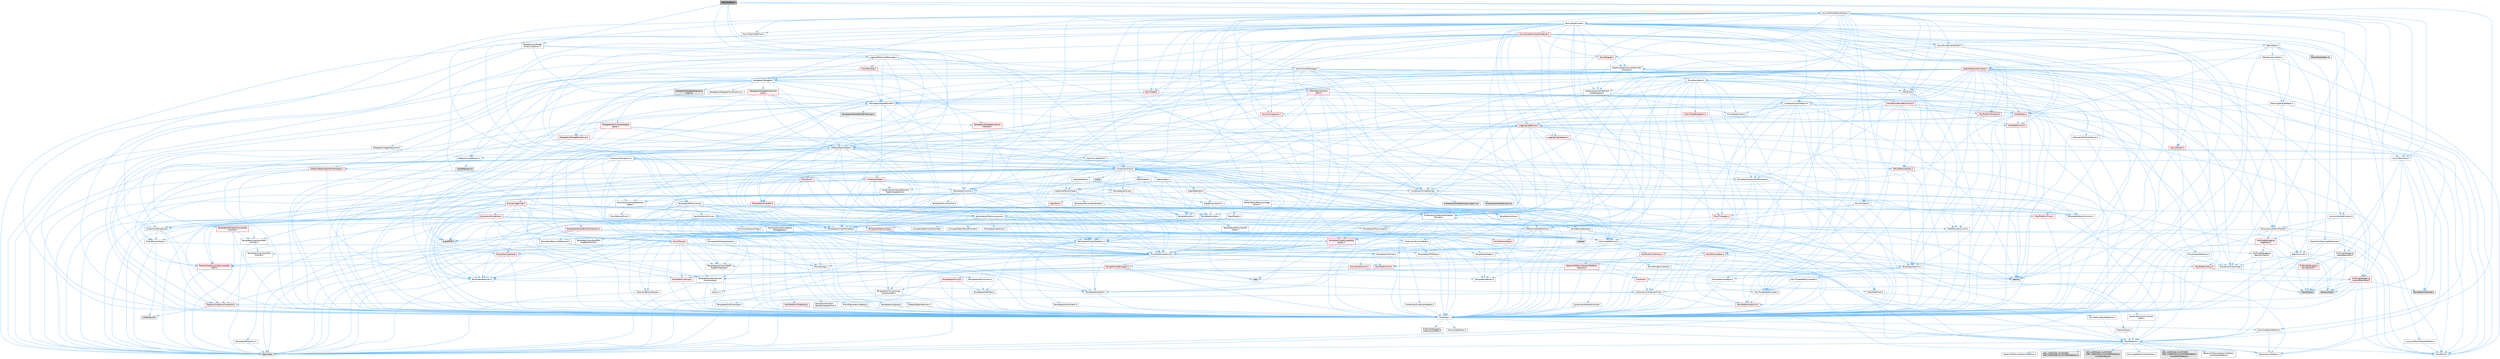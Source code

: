 digraph "TasksProfiler.h"
{
 // INTERACTIVE_SVG=YES
 // LATEX_PDF_SIZE
  bgcolor="transparent";
  edge [fontname=Helvetica,fontsize=10,labelfontname=Helvetica,labelfontsize=10];
  node [fontname=Helvetica,fontsize=10,shape=box,height=0.2,width=0.4];
  Node1 [id="Node000001",label="TasksProfiler.h",height=0.2,width=0.4,color="gray40", fillcolor="grey60", style="filled", fontcolor="black",tooltip=" "];
  Node1 -> Node2 [id="edge1_Node000001_Node000002",color="steelblue1",style="solid",tooltip=" "];
  Node2 [id="Node000002",label="Async/TaskGraphInterfaces.h",height=0.2,width=0.4,color="grey40", fillcolor="white", style="filled",URL="$d2/d4c/TaskGraphInterfaces_8h.html",tooltip=" "];
  Node2 -> Node3 [id="edge2_Node000002_Node000003",color="steelblue1",style="solid",tooltip=" "];
  Node3 [id="Node000003",label="CoreTypes.h",height=0.2,width=0.4,color="grey40", fillcolor="white", style="filled",URL="$dc/dec/CoreTypes_8h.html",tooltip=" "];
  Node3 -> Node4 [id="edge3_Node000003_Node000004",color="steelblue1",style="solid",tooltip=" "];
  Node4 [id="Node000004",label="HAL/Platform.h",height=0.2,width=0.4,color="grey40", fillcolor="white", style="filled",URL="$d9/dd0/Platform_8h.html",tooltip=" "];
  Node4 -> Node5 [id="edge4_Node000004_Node000005",color="steelblue1",style="solid",tooltip=" "];
  Node5 [id="Node000005",label="Misc/Build.h",height=0.2,width=0.4,color="grey40", fillcolor="white", style="filled",URL="$d3/dbb/Build_8h.html",tooltip=" "];
  Node4 -> Node6 [id="edge5_Node000004_Node000006",color="steelblue1",style="solid",tooltip=" "];
  Node6 [id="Node000006",label="Misc/LargeWorldCoordinates.h",height=0.2,width=0.4,color="grey40", fillcolor="white", style="filled",URL="$d2/dcb/LargeWorldCoordinates_8h.html",tooltip=" "];
  Node4 -> Node7 [id="edge6_Node000004_Node000007",color="steelblue1",style="solid",tooltip=" "];
  Node7 [id="Node000007",label="type_traits",height=0.2,width=0.4,color="grey60", fillcolor="#E0E0E0", style="filled",tooltip=" "];
  Node4 -> Node8 [id="edge7_Node000004_Node000008",color="steelblue1",style="solid",tooltip=" "];
  Node8 [id="Node000008",label="PreprocessorHelpers.h",height=0.2,width=0.4,color="grey40", fillcolor="white", style="filled",URL="$db/ddb/PreprocessorHelpers_8h.html",tooltip=" "];
  Node4 -> Node9 [id="edge8_Node000004_Node000009",color="steelblue1",style="solid",tooltip=" "];
  Node9 [id="Node000009",label="UBT_COMPILED_PLATFORM\l/UBT_COMPILED_PLATFORMPlatform\lCompilerPreSetup.h",height=0.2,width=0.4,color="grey60", fillcolor="#E0E0E0", style="filled",tooltip=" "];
  Node4 -> Node10 [id="edge9_Node000004_Node000010",color="steelblue1",style="solid",tooltip=" "];
  Node10 [id="Node000010",label="GenericPlatform/GenericPlatform\lCompilerPreSetup.h",height=0.2,width=0.4,color="grey40", fillcolor="white", style="filled",URL="$d9/dc8/GenericPlatformCompilerPreSetup_8h.html",tooltip=" "];
  Node4 -> Node11 [id="edge10_Node000004_Node000011",color="steelblue1",style="solid",tooltip=" "];
  Node11 [id="Node000011",label="GenericPlatform/GenericPlatform.h",height=0.2,width=0.4,color="grey40", fillcolor="white", style="filled",URL="$d6/d84/GenericPlatform_8h.html",tooltip=" "];
  Node4 -> Node12 [id="edge11_Node000004_Node000012",color="steelblue1",style="solid",tooltip=" "];
  Node12 [id="Node000012",label="UBT_COMPILED_PLATFORM\l/UBT_COMPILED_PLATFORMPlatform.h",height=0.2,width=0.4,color="grey60", fillcolor="#E0E0E0", style="filled",tooltip=" "];
  Node4 -> Node13 [id="edge12_Node000004_Node000013",color="steelblue1",style="solid",tooltip=" "];
  Node13 [id="Node000013",label="UBT_COMPILED_PLATFORM\l/UBT_COMPILED_PLATFORMPlatform\lCompilerSetup.h",height=0.2,width=0.4,color="grey60", fillcolor="#E0E0E0", style="filled",tooltip=" "];
  Node3 -> Node14 [id="edge13_Node000003_Node000014",color="steelblue1",style="solid",tooltip=" "];
  Node14 [id="Node000014",label="ProfilingDebugging\l/UMemoryDefines.h",height=0.2,width=0.4,color="grey40", fillcolor="white", style="filled",URL="$d2/da2/UMemoryDefines_8h.html",tooltip=" "];
  Node3 -> Node15 [id="edge14_Node000003_Node000015",color="steelblue1",style="solid",tooltip=" "];
  Node15 [id="Node000015",label="Misc/CoreMiscDefines.h",height=0.2,width=0.4,color="grey40", fillcolor="white", style="filled",URL="$da/d38/CoreMiscDefines_8h.html",tooltip=" "];
  Node15 -> Node4 [id="edge15_Node000015_Node000004",color="steelblue1",style="solid",tooltip=" "];
  Node15 -> Node8 [id="edge16_Node000015_Node000008",color="steelblue1",style="solid",tooltip=" "];
  Node3 -> Node16 [id="edge17_Node000003_Node000016",color="steelblue1",style="solid",tooltip=" "];
  Node16 [id="Node000016",label="Misc/CoreDefines.h",height=0.2,width=0.4,color="grey40", fillcolor="white", style="filled",URL="$d3/dd2/CoreDefines_8h.html",tooltip=" "];
  Node2 -> Node17 [id="edge18_Node000002_Node000017",color="steelblue1",style="solid",tooltip=" "];
  Node17 [id="Node000017",label="Misc/AssertionMacros.h",height=0.2,width=0.4,color="grey40", fillcolor="white", style="filled",URL="$d0/dfa/AssertionMacros_8h.html",tooltip=" "];
  Node17 -> Node3 [id="edge19_Node000017_Node000003",color="steelblue1",style="solid",tooltip=" "];
  Node17 -> Node4 [id="edge20_Node000017_Node000004",color="steelblue1",style="solid",tooltip=" "];
  Node17 -> Node18 [id="edge21_Node000017_Node000018",color="steelblue1",style="solid",tooltip=" "];
  Node18 [id="Node000018",label="HAL/PlatformMisc.h",height=0.2,width=0.4,color="red", fillcolor="#FFF0F0", style="filled",URL="$d0/df5/PlatformMisc_8h.html",tooltip=" "];
  Node18 -> Node3 [id="edge22_Node000018_Node000003",color="steelblue1",style="solid",tooltip=" "];
  Node18 -> Node46 [id="edge23_Node000018_Node000046",color="steelblue1",style="solid",tooltip=" "];
  Node46 [id="Node000046",label="ProfilingDebugging\l/CpuProfilerTrace.h",height=0.2,width=0.4,color="red", fillcolor="#FFF0F0", style="filled",URL="$da/dcb/CpuProfilerTrace_8h.html",tooltip=" "];
  Node46 -> Node3 [id="edge24_Node000046_Node000003",color="steelblue1",style="solid",tooltip=" "];
  Node46 -> Node26 [id="edge25_Node000046_Node000026",color="steelblue1",style="solid",tooltip=" "];
  Node26 [id="Node000026",label="Containers/ContainersFwd.h",height=0.2,width=0.4,color="grey40", fillcolor="white", style="filled",URL="$d4/d0a/ContainersFwd_8h.html",tooltip=" "];
  Node26 -> Node4 [id="edge26_Node000026_Node000004",color="steelblue1",style="solid",tooltip=" "];
  Node26 -> Node3 [id="edge27_Node000026_Node000003",color="steelblue1",style="solid",tooltip=" "];
  Node26 -> Node23 [id="edge28_Node000026_Node000023",color="steelblue1",style="solid",tooltip=" "];
  Node23 [id="Node000023",label="Traits/IsContiguousContainer.h",height=0.2,width=0.4,color="red", fillcolor="#FFF0F0", style="filled",URL="$d5/d3c/IsContiguousContainer_8h.html",tooltip=" "];
  Node23 -> Node3 [id="edge29_Node000023_Node000003",color="steelblue1",style="solid",tooltip=" "];
  Node23 -> Node22 [id="edge30_Node000023_Node000022",color="steelblue1",style="solid",tooltip=" "];
  Node22 [id="Node000022",label="initializer_list",height=0.2,width=0.4,color="grey60", fillcolor="#E0E0E0", style="filled",tooltip=" "];
  Node46 -> Node47 [id="edge31_Node000046_Node000047",color="steelblue1",style="solid",tooltip=" "];
  Node47 [id="Node000047",label="HAL/PlatformAtomics.h",height=0.2,width=0.4,color="red", fillcolor="#FFF0F0", style="filled",URL="$d3/d36/PlatformAtomics_8h.html",tooltip=" "];
  Node47 -> Node3 [id="edge32_Node000047_Node000003",color="steelblue1",style="solid",tooltip=" "];
  Node46 -> Node8 [id="edge33_Node000046_Node000008",color="steelblue1",style="solid",tooltip=" "];
  Node46 -> Node5 [id="edge34_Node000046_Node000005",color="steelblue1",style="solid",tooltip=" "];
  Node46 -> Node50 [id="edge35_Node000046_Node000050",color="steelblue1",style="solid",tooltip=" "];
  Node50 [id="Node000050",label="Trace/Config.h",height=0.2,width=0.4,color="grey60", fillcolor="#E0E0E0", style="filled",tooltip=" "];
  Node46 -> Node51 [id="edge36_Node000046_Node000051",color="steelblue1",style="solid",tooltip=" "];
  Node51 [id="Node000051",label="Trace/Detail/Channel.h",height=0.2,width=0.4,color="grey60", fillcolor="#E0E0E0", style="filled",tooltip=" "];
  Node46 -> Node53 [id="edge37_Node000046_Node000053",color="steelblue1",style="solid",tooltip=" "];
  Node53 [id="Node000053",label="Trace/Trace.h",height=0.2,width=0.4,color="grey60", fillcolor="#E0E0E0", style="filled",tooltip=" "];
  Node17 -> Node8 [id="edge38_Node000017_Node000008",color="steelblue1",style="solid",tooltip=" "];
  Node17 -> Node54 [id="edge39_Node000017_Node000054",color="steelblue1",style="solid",tooltip=" "];
  Node54 [id="Node000054",label="Templates/EnableIf.h",height=0.2,width=0.4,color="grey40", fillcolor="white", style="filled",URL="$d7/d60/EnableIf_8h.html",tooltip=" "];
  Node54 -> Node3 [id="edge40_Node000054_Node000003",color="steelblue1",style="solid",tooltip=" "];
  Node17 -> Node55 [id="edge41_Node000017_Node000055",color="steelblue1",style="solid",tooltip=" "];
  Node55 [id="Node000055",label="Templates/IsArrayOrRefOf\lTypeByPredicate.h",height=0.2,width=0.4,color="grey40", fillcolor="white", style="filled",URL="$d6/da1/IsArrayOrRefOfTypeByPredicate_8h.html",tooltip=" "];
  Node55 -> Node3 [id="edge42_Node000055_Node000003",color="steelblue1",style="solid",tooltip=" "];
  Node17 -> Node56 [id="edge43_Node000017_Node000056",color="steelblue1",style="solid",tooltip=" "];
  Node56 [id="Node000056",label="Templates/IsValidVariadic\lFunctionArg.h",height=0.2,width=0.4,color="grey40", fillcolor="white", style="filled",URL="$d0/dc8/IsValidVariadicFunctionArg_8h.html",tooltip=" "];
  Node56 -> Node3 [id="edge44_Node000056_Node000003",color="steelblue1",style="solid",tooltip=" "];
  Node56 -> Node57 [id="edge45_Node000056_Node000057",color="steelblue1",style="solid",tooltip=" "];
  Node57 [id="Node000057",label="IsEnum.h",height=0.2,width=0.4,color="grey40", fillcolor="white", style="filled",URL="$d4/de5/IsEnum_8h.html",tooltip=" "];
  Node56 -> Node7 [id="edge46_Node000056_Node000007",color="steelblue1",style="solid",tooltip=" "];
  Node17 -> Node58 [id="edge47_Node000017_Node000058",color="steelblue1",style="solid",tooltip=" "];
  Node58 [id="Node000058",label="Traits/IsCharEncodingCompatible\lWith.h",height=0.2,width=0.4,color="red", fillcolor="#FFF0F0", style="filled",URL="$df/dd1/IsCharEncodingCompatibleWith_8h.html",tooltip=" "];
  Node58 -> Node7 [id="edge48_Node000058_Node000007",color="steelblue1",style="solid",tooltip=" "];
  Node17 -> Node60 [id="edge49_Node000017_Node000060",color="steelblue1",style="solid",tooltip=" "];
  Node60 [id="Node000060",label="Misc/VarArgs.h",height=0.2,width=0.4,color="grey40", fillcolor="white", style="filled",URL="$d5/d6f/VarArgs_8h.html",tooltip=" "];
  Node60 -> Node3 [id="edge50_Node000060_Node000003",color="steelblue1",style="solid",tooltip=" "];
  Node17 -> Node61 [id="edge51_Node000017_Node000061",color="steelblue1",style="solid",tooltip=" "];
  Node61 [id="Node000061",label="String/FormatStringSan.h",height=0.2,width=0.4,color="red", fillcolor="#FFF0F0", style="filled",URL="$d3/d8b/FormatStringSan_8h.html",tooltip=" "];
  Node61 -> Node7 [id="edge52_Node000061_Node000007",color="steelblue1",style="solid",tooltip=" "];
  Node61 -> Node3 [id="edge53_Node000061_Node000003",color="steelblue1",style="solid",tooltip=" "];
  Node61 -> Node62 [id="edge54_Node000061_Node000062",color="steelblue1",style="solid",tooltip=" "];
  Node62 [id="Node000062",label="Templates/Requires.h",height=0.2,width=0.4,color="grey40", fillcolor="white", style="filled",URL="$dc/d96/Requires_8h.html",tooltip=" "];
  Node62 -> Node54 [id="edge55_Node000062_Node000054",color="steelblue1",style="solid",tooltip=" "];
  Node62 -> Node7 [id="edge56_Node000062_Node000007",color="steelblue1",style="solid",tooltip=" "];
  Node61 -> Node63 [id="edge57_Node000061_Node000063",color="steelblue1",style="solid",tooltip=" "];
  Node63 [id="Node000063",label="Templates/Identity.h",height=0.2,width=0.4,color="grey40", fillcolor="white", style="filled",URL="$d0/dd5/Identity_8h.html",tooltip=" "];
  Node61 -> Node56 [id="edge58_Node000061_Node000056",color="steelblue1",style="solid",tooltip=" "];
  Node61 -> Node26 [id="edge59_Node000061_Node000026",color="steelblue1",style="solid",tooltip=" "];
  Node17 -> Node67 [id="edge60_Node000017_Node000067",color="steelblue1",style="solid",tooltip=" "];
  Node67 [id="Node000067",label="atomic",height=0.2,width=0.4,color="grey60", fillcolor="#E0E0E0", style="filled",tooltip=" "];
  Node2 -> Node68 [id="edge61_Node000002_Node000068",color="steelblue1",style="solid",tooltip=" "];
  Node68 [id="Node000068",label="Containers/ContainerAllocation\lPolicies.h",height=0.2,width=0.4,color="grey40", fillcolor="white", style="filled",URL="$d7/dff/ContainerAllocationPolicies_8h.html",tooltip=" "];
  Node68 -> Node3 [id="edge62_Node000068_Node000003",color="steelblue1",style="solid",tooltip=" "];
  Node68 -> Node69 [id="edge63_Node000068_Node000069",color="steelblue1",style="solid",tooltip=" "];
  Node69 [id="Node000069",label="Containers/ContainerHelpers.h",height=0.2,width=0.4,color="grey40", fillcolor="white", style="filled",URL="$d7/d33/ContainerHelpers_8h.html",tooltip=" "];
  Node69 -> Node3 [id="edge64_Node000069_Node000003",color="steelblue1",style="solid",tooltip=" "];
  Node68 -> Node68 [id="edge65_Node000068_Node000068",color="steelblue1",style="solid",tooltip=" "];
  Node68 -> Node70 [id="edge66_Node000068_Node000070",color="steelblue1",style="solid",tooltip=" "];
  Node70 [id="Node000070",label="HAL/PlatformMath.h",height=0.2,width=0.4,color="red", fillcolor="#FFF0F0", style="filled",URL="$dc/d53/PlatformMath_8h.html",tooltip=" "];
  Node70 -> Node3 [id="edge67_Node000070_Node000003",color="steelblue1",style="solid",tooltip=" "];
  Node68 -> Node89 [id="edge68_Node000068_Node000089",color="steelblue1",style="solid",tooltip=" "];
  Node89 [id="Node000089",label="HAL/UnrealMemory.h",height=0.2,width=0.4,color="grey40", fillcolor="white", style="filled",URL="$d9/d96/UnrealMemory_8h.html",tooltip=" "];
  Node89 -> Node3 [id="edge69_Node000089_Node000003",color="steelblue1",style="solid",tooltip=" "];
  Node89 -> Node90 [id="edge70_Node000089_Node000090",color="steelblue1",style="solid",tooltip=" "];
  Node90 [id="Node000090",label="GenericPlatform/GenericPlatform\lMemory.h",height=0.2,width=0.4,color="red", fillcolor="#FFF0F0", style="filled",URL="$dd/d22/GenericPlatformMemory_8h.html",tooltip=" "];
  Node90 -> Node25 [id="edge71_Node000090_Node000025",color="steelblue1",style="solid",tooltip=" "];
  Node25 [id="Node000025",label="CoreFwd.h",height=0.2,width=0.4,color="red", fillcolor="#FFF0F0", style="filled",URL="$d1/d1e/CoreFwd_8h.html",tooltip=" "];
  Node25 -> Node3 [id="edge72_Node000025_Node000003",color="steelblue1",style="solid",tooltip=" "];
  Node25 -> Node26 [id="edge73_Node000025_Node000026",color="steelblue1",style="solid",tooltip=" "];
  Node25 -> Node27 [id="edge74_Node000025_Node000027",color="steelblue1",style="solid",tooltip=" "];
  Node27 [id="Node000027",label="Math/MathFwd.h",height=0.2,width=0.4,color="grey40", fillcolor="white", style="filled",URL="$d2/d10/MathFwd_8h.html",tooltip=" "];
  Node27 -> Node4 [id="edge75_Node000027_Node000004",color="steelblue1",style="solid",tooltip=" "];
  Node90 -> Node3 [id="edge76_Node000090_Node000003",color="steelblue1",style="solid",tooltip=" "];
  Node90 -> Node91 [id="edge77_Node000090_Node000091",color="steelblue1",style="solid",tooltip=" "];
  Node91 [id="Node000091",label="HAL/PlatformString.h",height=0.2,width=0.4,color="red", fillcolor="#FFF0F0", style="filled",URL="$db/db5/PlatformString_8h.html",tooltip=" "];
  Node91 -> Node3 [id="edge78_Node000091_Node000003",color="steelblue1",style="solid",tooltip=" "];
  Node89 -> Node93 [id="edge79_Node000089_Node000093",color="steelblue1",style="solid",tooltip=" "];
  Node93 [id="Node000093",label="HAL/MemoryBase.h",height=0.2,width=0.4,color="red", fillcolor="#FFF0F0", style="filled",URL="$d6/d9f/MemoryBase_8h.html",tooltip=" "];
  Node93 -> Node3 [id="edge80_Node000093_Node000003",color="steelblue1",style="solid",tooltip=" "];
  Node93 -> Node47 [id="edge81_Node000093_Node000047",color="steelblue1",style="solid",tooltip=" "];
  Node93 -> Node30 [id="edge82_Node000093_Node000030",color="steelblue1",style="solid",tooltip=" "];
  Node30 [id="Node000030",label="HAL/PlatformCrt.h",height=0.2,width=0.4,color="red", fillcolor="#FFF0F0", style="filled",URL="$d8/d75/PlatformCrt_8h.html",tooltip=" "];
  Node30 -> Node31 [id="edge83_Node000030_Node000031",color="steelblue1",style="solid",tooltip=" "];
  Node31 [id="Node000031",label="new",height=0.2,width=0.4,color="grey60", fillcolor="#E0E0E0", style="filled",tooltip=" "];
  Node93 -> Node97 [id="edge84_Node000093_Node000097",color="steelblue1",style="solid",tooltip=" "];
  Node97 [id="Node000097",label="Templates/Atomic.h",height=0.2,width=0.4,color="grey40", fillcolor="white", style="filled",URL="$d3/d91/Atomic_8h.html",tooltip=" "];
  Node97 -> Node98 [id="edge85_Node000097_Node000098",color="steelblue1",style="solid",tooltip=" "];
  Node98 [id="Node000098",label="HAL/ThreadSafeCounter.h",height=0.2,width=0.4,color="grey40", fillcolor="white", style="filled",URL="$dc/dc9/ThreadSafeCounter_8h.html",tooltip=" "];
  Node98 -> Node3 [id="edge86_Node000098_Node000003",color="steelblue1",style="solid",tooltip=" "];
  Node98 -> Node47 [id="edge87_Node000098_Node000047",color="steelblue1",style="solid",tooltip=" "];
  Node97 -> Node99 [id="edge88_Node000097_Node000099",color="steelblue1",style="solid",tooltip=" "];
  Node99 [id="Node000099",label="HAL/ThreadSafeCounter64.h",height=0.2,width=0.4,color="grey40", fillcolor="white", style="filled",URL="$d0/d12/ThreadSafeCounter64_8h.html",tooltip=" "];
  Node99 -> Node3 [id="edge89_Node000099_Node000003",color="steelblue1",style="solid",tooltip=" "];
  Node99 -> Node98 [id="edge90_Node000099_Node000098",color="steelblue1",style="solid",tooltip=" "];
  Node97 -> Node85 [id="edge91_Node000097_Node000085",color="steelblue1",style="solid",tooltip=" "];
  Node85 [id="Node000085",label="Templates/IsIntegral.h",height=0.2,width=0.4,color="grey40", fillcolor="white", style="filled",URL="$da/d64/IsIntegral_8h.html",tooltip=" "];
  Node85 -> Node3 [id="edge92_Node000085_Node000003",color="steelblue1",style="solid",tooltip=" "];
  Node97 -> Node100 [id="edge93_Node000097_Node000100",color="steelblue1",style="solid",tooltip=" "];
  Node100 [id="Node000100",label="Templates/IsTrivial.h",height=0.2,width=0.4,color="red", fillcolor="#FFF0F0", style="filled",URL="$da/d4c/IsTrivial_8h.html",tooltip=" "];
  Node100 -> Node72 [id="edge94_Node000100_Node000072",color="steelblue1",style="solid",tooltip=" "];
  Node72 [id="Node000072",label="Templates/AndOrNot.h",height=0.2,width=0.4,color="grey40", fillcolor="white", style="filled",URL="$db/d0a/AndOrNot_8h.html",tooltip=" "];
  Node72 -> Node3 [id="edge95_Node000072_Node000003",color="steelblue1",style="solid",tooltip=" "];
  Node100 -> Node82 [id="edge96_Node000100_Node000082",color="steelblue1",style="solid",tooltip=" "];
  Node82 [id="Node000082",label="Templates/IsTriviallyCopy\lConstructible.h",height=0.2,width=0.4,color="grey40", fillcolor="white", style="filled",URL="$d3/d78/IsTriviallyCopyConstructible_8h.html",tooltip=" "];
  Node82 -> Node3 [id="edge97_Node000082_Node000003",color="steelblue1",style="solid",tooltip=" "];
  Node82 -> Node7 [id="edge98_Node000082_Node000007",color="steelblue1",style="solid",tooltip=" "];
  Node100 -> Node7 [id="edge99_Node000100_Node000007",color="steelblue1",style="solid",tooltip=" "];
  Node97 -> Node102 [id="edge100_Node000097_Node000102",color="steelblue1",style="solid",tooltip=" "];
  Node102 [id="Node000102",label="Traits/IntType.h",height=0.2,width=0.4,color="grey40", fillcolor="white", style="filled",URL="$d7/deb/IntType_8h.html",tooltip=" "];
  Node102 -> Node4 [id="edge101_Node000102_Node000004",color="steelblue1",style="solid",tooltip=" "];
  Node97 -> Node67 [id="edge102_Node000097_Node000067",color="steelblue1",style="solid",tooltip=" "];
  Node89 -> Node103 [id="edge103_Node000089_Node000103",color="steelblue1",style="solid",tooltip=" "];
  Node103 [id="Node000103",label="HAL/PlatformMemory.h",height=0.2,width=0.4,color="red", fillcolor="#FFF0F0", style="filled",URL="$de/d68/PlatformMemory_8h.html",tooltip=" "];
  Node103 -> Node3 [id="edge104_Node000103_Node000003",color="steelblue1",style="solid",tooltip=" "];
  Node103 -> Node90 [id="edge105_Node000103_Node000090",color="steelblue1",style="solid",tooltip=" "];
  Node89 -> Node105 [id="edge106_Node000089_Node000105",color="steelblue1",style="solid",tooltip=" "];
  Node105 [id="Node000105",label="ProfilingDebugging\l/MemoryTrace.h",height=0.2,width=0.4,color="grey40", fillcolor="white", style="filled",URL="$da/dd7/MemoryTrace_8h.html",tooltip=" "];
  Node105 -> Node4 [id="edge107_Node000105_Node000004",color="steelblue1",style="solid",tooltip=" "];
  Node105 -> Node42 [id="edge108_Node000105_Node000042",color="steelblue1",style="solid",tooltip=" "];
  Node42 [id="Node000042",label="Misc/EnumClassFlags.h",height=0.2,width=0.4,color="grey40", fillcolor="white", style="filled",URL="$d8/de7/EnumClassFlags_8h.html",tooltip=" "];
  Node105 -> Node50 [id="edge109_Node000105_Node000050",color="steelblue1",style="solid",tooltip=" "];
  Node105 -> Node53 [id="edge110_Node000105_Node000053",color="steelblue1",style="solid",tooltip=" "];
  Node89 -> Node77 [id="edge111_Node000089_Node000077",color="steelblue1",style="solid",tooltip=" "];
  Node77 [id="Node000077",label="Templates/IsPointer.h",height=0.2,width=0.4,color="grey40", fillcolor="white", style="filled",URL="$d7/d05/IsPointer_8h.html",tooltip=" "];
  Node77 -> Node3 [id="edge112_Node000077_Node000003",color="steelblue1",style="solid",tooltip=" "];
  Node68 -> Node40 [id="edge113_Node000068_Node000040",color="steelblue1",style="solid",tooltip=" "];
  Node40 [id="Node000040",label="Math/NumericLimits.h",height=0.2,width=0.4,color="grey40", fillcolor="white", style="filled",URL="$df/d1b/NumericLimits_8h.html",tooltip=" "];
  Node40 -> Node3 [id="edge114_Node000040_Node000003",color="steelblue1",style="solid",tooltip=" "];
  Node68 -> Node17 [id="edge115_Node000068_Node000017",color="steelblue1",style="solid",tooltip=" "];
  Node68 -> Node106 [id="edge116_Node000068_Node000106",color="steelblue1",style="solid",tooltip=" "];
  Node106 [id="Node000106",label="Templates/IsPolymorphic.h",height=0.2,width=0.4,color="grey40", fillcolor="white", style="filled",URL="$dc/d20/IsPolymorphic_8h.html",tooltip=" "];
  Node68 -> Node107 [id="edge117_Node000068_Node000107",color="steelblue1",style="solid",tooltip=" "];
  Node107 [id="Node000107",label="Templates/MemoryOps.h",height=0.2,width=0.4,color="red", fillcolor="#FFF0F0", style="filled",URL="$db/dea/MemoryOps_8h.html",tooltip=" "];
  Node107 -> Node3 [id="edge118_Node000107_Node000003",color="steelblue1",style="solid",tooltip=" "];
  Node107 -> Node89 [id="edge119_Node000107_Node000089",color="steelblue1",style="solid",tooltip=" "];
  Node107 -> Node82 [id="edge120_Node000107_Node000082",color="steelblue1",style="solid",tooltip=" "];
  Node107 -> Node62 [id="edge121_Node000107_Node000062",color="steelblue1",style="solid",tooltip=" "];
  Node107 -> Node76 [id="edge122_Node000107_Node000076",color="steelblue1",style="solid",tooltip=" "];
  Node76 [id="Node000076",label="Templates/UnrealTypeTraits.h",height=0.2,width=0.4,color="grey40", fillcolor="white", style="filled",URL="$d2/d2d/UnrealTypeTraits_8h.html",tooltip=" "];
  Node76 -> Node3 [id="edge123_Node000076_Node000003",color="steelblue1",style="solid",tooltip=" "];
  Node76 -> Node77 [id="edge124_Node000076_Node000077",color="steelblue1",style="solid",tooltip=" "];
  Node76 -> Node17 [id="edge125_Node000076_Node000017",color="steelblue1",style="solid",tooltip=" "];
  Node76 -> Node72 [id="edge126_Node000076_Node000072",color="steelblue1",style="solid",tooltip=" "];
  Node76 -> Node54 [id="edge127_Node000076_Node000054",color="steelblue1",style="solid",tooltip=" "];
  Node76 -> Node78 [id="edge128_Node000076_Node000078",color="steelblue1",style="solid",tooltip=" "];
  Node78 [id="Node000078",label="Templates/IsArithmetic.h",height=0.2,width=0.4,color="grey40", fillcolor="white", style="filled",URL="$d2/d5d/IsArithmetic_8h.html",tooltip=" "];
  Node78 -> Node3 [id="edge129_Node000078_Node000003",color="steelblue1",style="solid",tooltip=" "];
  Node76 -> Node57 [id="edge130_Node000076_Node000057",color="steelblue1",style="solid",tooltip=" "];
  Node76 -> Node79 [id="edge131_Node000076_Node000079",color="steelblue1",style="solid",tooltip=" "];
  Node79 [id="Node000079",label="Templates/Models.h",height=0.2,width=0.4,color="grey40", fillcolor="white", style="filled",URL="$d3/d0c/Models_8h.html",tooltip=" "];
  Node79 -> Node63 [id="edge132_Node000079_Node000063",color="steelblue1",style="solid",tooltip=" "];
  Node76 -> Node80 [id="edge133_Node000076_Node000080",color="steelblue1",style="solid",tooltip=" "];
  Node80 [id="Node000080",label="Templates/IsPODType.h",height=0.2,width=0.4,color="grey40", fillcolor="white", style="filled",URL="$d7/db1/IsPODType_8h.html",tooltip=" "];
  Node80 -> Node3 [id="edge134_Node000080_Node000003",color="steelblue1",style="solid",tooltip=" "];
  Node76 -> Node81 [id="edge135_Node000076_Node000081",color="steelblue1",style="solid",tooltip=" "];
  Node81 [id="Node000081",label="Templates/IsUECoreType.h",height=0.2,width=0.4,color="grey40", fillcolor="white", style="filled",URL="$d1/db8/IsUECoreType_8h.html",tooltip=" "];
  Node81 -> Node3 [id="edge136_Node000081_Node000003",color="steelblue1",style="solid",tooltip=" "];
  Node81 -> Node7 [id="edge137_Node000081_Node000007",color="steelblue1",style="solid",tooltip=" "];
  Node76 -> Node82 [id="edge138_Node000076_Node000082",color="steelblue1",style="solid",tooltip=" "];
  Node107 -> Node108 [id="edge139_Node000107_Node000108",color="steelblue1",style="solid",tooltip=" "];
  Node108 [id="Node000108",label="Traits/UseBitwiseSwap.h",height=0.2,width=0.4,color="grey40", fillcolor="white", style="filled",URL="$db/df3/UseBitwiseSwap_8h.html",tooltip=" "];
  Node108 -> Node3 [id="edge140_Node000108_Node000003",color="steelblue1",style="solid",tooltip=" "];
  Node108 -> Node7 [id="edge141_Node000108_Node000007",color="steelblue1",style="solid",tooltip=" "];
  Node107 -> Node31 [id="edge142_Node000107_Node000031",color="steelblue1",style="solid",tooltip=" "];
  Node107 -> Node7 [id="edge143_Node000107_Node000007",color="steelblue1",style="solid",tooltip=" "];
  Node68 -> Node86 [id="edge144_Node000068_Node000086",color="steelblue1",style="solid",tooltip=" "];
  Node86 [id="Node000086",label="Templates/TypeCompatible\lBytes.h",height=0.2,width=0.4,color="red", fillcolor="#FFF0F0", style="filled",URL="$df/d0a/TypeCompatibleBytes_8h.html",tooltip=" "];
  Node86 -> Node3 [id="edge145_Node000086_Node000003",color="steelblue1",style="solid",tooltip=" "];
  Node86 -> Node31 [id="edge146_Node000086_Node000031",color="steelblue1",style="solid",tooltip=" "];
  Node86 -> Node7 [id="edge147_Node000086_Node000007",color="steelblue1",style="solid",tooltip=" "];
  Node68 -> Node7 [id="edge148_Node000068_Node000007",color="steelblue1",style="solid",tooltip=" "];
  Node2 -> Node109 [id="edge149_Node000002_Node000109",color="steelblue1",style="solid",tooltip=" "];
  Node109 [id="Node000109",label="Containers/Array.h",height=0.2,width=0.4,color="grey40", fillcolor="white", style="filled",URL="$df/dd0/Array_8h.html",tooltip=" "];
  Node109 -> Node3 [id="edge150_Node000109_Node000003",color="steelblue1",style="solid",tooltip=" "];
  Node109 -> Node17 [id="edge151_Node000109_Node000017",color="steelblue1",style="solid",tooltip=" "];
  Node109 -> Node110 [id="edge152_Node000109_Node000110",color="steelblue1",style="solid",tooltip=" "];
  Node110 [id="Node000110",label="Misc/IntrusiveUnsetOptional\lState.h",height=0.2,width=0.4,color="grey40", fillcolor="white", style="filled",URL="$d2/d0a/IntrusiveUnsetOptionalState_8h.html",tooltip=" "];
  Node110 -> Node111 [id="edge153_Node000110_Node000111",color="steelblue1",style="solid",tooltip=" "];
  Node111 [id="Node000111",label="Misc/OptionalFwd.h",height=0.2,width=0.4,color="grey40", fillcolor="white", style="filled",URL="$dc/d50/OptionalFwd_8h.html",tooltip=" "];
  Node109 -> Node112 [id="edge154_Node000109_Node000112",color="steelblue1",style="solid",tooltip=" "];
  Node112 [id="Node000112",label="Misc/ReverseIterate.h",height=0.2,width=0.4,color="grey40", fillcolor="white", style="filled",URL="$db/de3/ReverseIterate_8h.html",tooltip=" "];
  Node112 -> Node4 [id="edge155_Node000112_Node000004",color="steelblue1",style="solid",tooltip=" "];
  Node112 -> Node113 [id="edge156_Node000112_Node000113",color="steelblue1",style="solid",tooltip=" "];
  Node113 [id="Node000113",label="iterator",height=0.2,width=0.4,color="grey60", fillcolor="#E0E0E0", style="filled",tooltip=" "];
  Node109 -> Node89 [id="edge157_Node000109_Node000089",color="steelblue1",style="solid",tooltip=" "];
  Node109 -> Node76 [id="edge158_Node000109_Node000076",color="steelblue1",style="solid",tooltip=" "];
  Node109 -> Node114 [id="edge159_Node000109_Node000114",color="steelblue1",style="solid",tooltip=" "];
  Node114 [id="Node000114",label="Templates/UnrealTemplate.h",height=0.2,width=0.4,color="grey40", fillcolor="white", style="filled",URL="$d4/d24/UnrealTemplate_8h.html",tooltip=" "];
  Node114 -> Node3 [id="edge160_Node000114_Node000003",color="steelblue1",style="solid",tooltip=" "];
  Node114 -> Node77 [id="edge161_Node000114_Node000077",color="steelblue1",style="solid",tooltip=" "];
  Node114 -> Node89 [id="edge162_Node000114_Node000089",color="steelblue1",style="solid",tooltip=" "];
  Node114 -> Node115 [id="edge163_Node000114_Node000115",color="steelblue1",style="solid",tooltip=" "];
  Node115 [id="Node000115",label="Templates/CopyQualifiers\lAndRefsFromTo.h",height=0.2,width=0.4,color="grey40", fillcolor="white", style="filled",URL="$d3/db3/CopyQualifiersAndRefsFromTo_8h.html",tooltip=" "];
  Node115 -> Node116 [id="edge164_Node000115_Node000116",color="steelblue1",style="solid",tooltip=" "];
  Node116 [id="Node000116",label="Templates/CopyQualifiers\lFromTo.h",height=0.2,width=0.4,color="grey40", fillcolor="white", style="filled",URL="$d5/db4/CopyQualifiersFromTo_8h.html",tooltip=" "];
  Node114 -> Node76 [id="edge165_Node000114_Node000076",color="steelblue1",style="solid",tooltip=" "];
  Node114 -> Node74 [id="edge166_Node000114_Node000074",color="steelblue1",style="solid",tooltip=" "];
  Node74 [id="Node000074",label="Templates/RemoveReference.h",height=0.2,width=0.4,color="grey40", fillcolor="white", style="filled",URL="$da/dbe/RemoveReference_8h.html",tooltip=" "];
  Node74 -> Node3 [id="edge167_Node000074_Node000003",color="steelblue1",style="solid",tooltip=" "];
  Node114 -> Node62 [id="edge168_Node000114_Node000062",color="steelblue1",style="solid",tooltip=" "];
  Node114 -> Node86 [id="edge169_Node000114_Node000086",color="steelblue1",style="solid",tooltip=" "];
  Node114 -> Node63 [id="edge170_Node000114_Node000063",color="steelblue1",style="solid",tooltip=" "];
  Node114 -> Node23 [id="edge171_Node000114_Node000023",color="steelblue1",style="solid",tooltip=" "];
  Node114 -> Node108 [id="edge172_Node000114_Node000108",color="steelblue1",style="solid",tooltip=" "];
  Node114 -> Node7 [id="edge173_Node000114_Node000007",color="steelblue1",style="solid",tooltip=" "];
  Node109 -> Node117 [id="edge174_Node000109_Node000117",color="steelblue1",style="solid",tooltip=" "];
  Node117 [id="Node000117",label="Containers/AllowShrinking.h",height=0.2,width=0.4,color="grey40", fillcolor="white", style="filled",URL="$d7/d1a/AllowShrinking_8h.html",tooltip=" "];
  Node117 -> Node3 [id="edge175_Node000117_Node000003",color="steelblue1",style="solid",tooltip=" "];
  Node109 -> Node68 [id="edge176_Node000109_Node000068",color="steelblue1",style="solid",tooltip=" "];
  Node109 -> Node118 [id="edge177_Node000109_Node000118",color="steelblue1",style="solid",tooltip=" "];
  Node118 [id="Node000118",label="Containers/ContainerElement\lTypeCompatibility.h",height=0.2,width=0.4,color="grey40", fillcolor="white", style="filled",URL="$df/ddf/ContainerElementTypeCompatibility_8h.html",tooltip=" "];
  Node118 -> Node3 [id="edge178_Node000118_Node000003",color="steelblue1",style="solid",tooltip=" "];
  Node118 -> Node76 [id="edge179_Node000118_Node000076",color="steelblue1",style="solid",tooltip=" "];
  Node109 -> Node119 [id="edge180_Node000109_Node000119",color="steelblue1",style="solid",tooltip=" "];
  Node119 [id="Node000119",label="Serialization/Archive.h",height=0.2,width=0.4,color="grey40", fillcolor="white", style="filled",URL="$d7/d3b/Archive_8h.html",tooltip=" "];
  Node119 -> Node25 [id="edge181_Node000119_Node000025",color="steelblue1",style="solid",tooltip=" "];
  Node119 -> Node3 [id="edge182_Node000119_Node000003",color="steelblue1",style="solid",tooltip=" "];
  Node119 -> Node120 [id="edge183_Node000119_Node000120",color="steelblue1",style="solid",tooltip=" "];
  Node120 [id="Node000120",label="HAL/PlatformProperties.h",height=0.2,width=0.4,color="red", fillcolor="#FFF0F0", style="filled",URL="$d9/db0/PlatformProperties_8h.html",tooltip=" "];
  Node120 -> Node3 [id="edge184_Node000120_Node000003",color="steelblue1",style="solid",tooltip=" "];
  Node119 -> Node123 [id="edge185_Node000119_Node000123",color="steelblue1",style="solid",tooltip=" "];
  Node123 [id="Node000123",label="Internationalization\l/TextNamespaceFwd.h",height=0.2,width=0.4,color="grey40", fillcolor="white", style="filled",URL="$d8/d97/TextNamespaceFwd_8h.html",tooltip=" "];
  Node123 -> Node3 [id="edge186_Node000123_Node000003",color="steelblue1",style="solid",tooltip=" "];
  Node119 -> Node27 [id="edge187_Node000119_Node000027",color="steelblue1",style="solid",tooltip=" "];
  Node119 -> Node17 [id="edge188_Node000119_Node000017",color="steelblue1",style="solid",tooltip=" "];
  Node119 -> Node5 [id="edge189_Node000119_Node000005",color="steelblue1",style="solid",tooltip=" "];
  Node119 -> Node41 [id="edge190_Node000119_Node000041",color="steelblue1",style="solid",tooltip=" "];
  Node41 [id="Node000041",label="Misc/CompressionFlags.h",height=0.2,width=0.4,color="grey40", fillcolor="white", style="filled",URL="$d9/d76/CompressionFlags_8h.html",tooltip=" "];
  Node119 -> Node124 [id="edge191_Node000119_Node000124",color="steelblue1",style="solid",tooltip=" "];
  Node124 [id="Node000124",label="Misc/EngineVersionBase.h",height=0.2,width=0.4,color="grey40", fillcolor="white", style="filled",URL="$d5/d2b/EngineVersionBase_8h.html",tooltip=" "];
  Node124 -> Node3 [id="edge192_Node000124_Node000003",color="steelblue1",style="solid",tooltip=" "];
  Node119 -> Node60 [id="edge193_Node000119_Node000060",color="steelblue1",style="solid",tooltip=" "];
  Node119 -> Node125 [id="edge194_Node000119_Node000125",color="steelblue1",style="solid",tooltip=" "];
  Node125 [id="Node000125",label="Serialization/ArchiveCook\lData.h",height=0.2,width=0.4,color="grey40", fillcolor="white", style="filled",URL="$dc/db6/ArchiveCookData_8h.html",tooltip=" "];
  Node125 -> Node4 [id="edge195_Node000125_Node000004",color="steelblue1",style="solid",tooltip=" "];
  Node119 -> Node126 [id="edge196_Node000119_Node000126",color="steelblue1",style="solid",tooltip=" "];
  Node126 [id="Node000126",label="Serialization/ArchiveSave\lPackageData.h",height=0.2,width=0.4,color="grey40", fillcolor="white", style="filled",URL="$d1/d37/ArchiveSavePackageData_8h.html",tooltip=" "];
  Node119 -> Node54 [id="edge197_Node000119_Node000054",color="steelblue1",style="solid",tooltip=" "];
  Node119 -> Node55 [id="edge198_Node000119_Node000055",color="steelblue1",style="solid",tooltip=" "];
  Node119 -> Node127 [id="edge199_Node000119_Node000127",color="steelblue1",style="solid",tooltip=" "];
  Node127 [id="Node000127",label="Templates/IsEnumClass.h",height=0.2,width=0.4,color="grey40", fillcolor="white", style="filled",URL="$d7/d15/IsEnumClass_8h.html",tooltip=" "];
  Node127 -> Node3 [id="edge200_Node000127_Node000003",color="steelblue1",style="solid",tooltip=" "];
  Node127 -> Node72 [id="edge201_Node000127_Node000072",color="steelblue1",style="solid",tooltip=" "];
  Node119 -> Node84 [id="edge202_Node000119_Node000084",color="steelblue1",style="solid",tooltip=" "];
  Node84 [id="Node000084",label="Templates/IsSigned.h",height=0.2,width=0.4,color="grey40", fillcolor="white", style="filled",URL="$d8/dd8/IsSigned_8h.html",tooltip=" "];
  Node84 -> Node3 [id="edge203_Node000084_Node000003",color="steelblue1",style="solid",tooltip=" "];
  Node119 -> Node56 [id="edge204_Node000119_Node000056",color="steelblue1",style="solid",tooltip=" "];
  Node119 -> Node114 [id="edge205_Node000119_Node000114",color="steelblue1",style="solid",tooltip=" "];
  Node119 -> Node58 [id="edge206_Node000119_Node000058",color="steelblue1",style="solid",tooltip=" "];
  Node119 -> Node128 [id="edge207_Node000119_Node000128",color="steelblue1",style="solid",tooltip=" "];
  Node128 [id="Node000128",label="UObject/ObjectVersion.h",height=0.2,width=0.4,color="grey40", fillcolor="white", style="filled",URL="$da/d63/ObjectVersion_8h.html",tooltip=" "];
  Node128 -> Node3 [id="edge208_Node000128_Node000003",color="steelblue1",style="solid",tooltip=" "];
  Node109 -> Node129 [id="edge209_Node000109_Node000129",color="steelblue1",style="solid",tooltip=" "];
  Node129 [id="Node000129",label="Serialization/MemoryImage\lWriter.h",height=0.2,width=0.4,color="grey40", fillcolor="white", style="filled",URL="$d0/d08/MemoryImageWriter_8h.html",tooltip=" "];
  Node129 -> Node3 [id="edge210_Node000129_Node000003",color="steelblue1",style="solid",tooltip=" "];
  Node129 -> Node130 [id="edge211_Node000129_Node000130",color="steelblue1",style="solid",tooltip=" "];
  Node130 [id="Node000130",label="Serialization/MemoryLayout.h",height=0.2,width=0.4,color="grey40", fillcolor="white", style="filled",URL="$d7/d66/MemoryLayout_8h.html",tooltip=" "];
  Node130 -> Node131 [id="edge212_Node000130_Node000131",color="steelblue1",style="solid",tooltip=" "];
  Node131 [id="Node000131",label="Concepts/StaticClassProvider.h",height=0.2,width=0.4,color="grey40", fillcolor="white", style="filled",URL="$dd/d83/StaticClassProvider_8h.html",tooltip=" "];
  Node130 -> Node132 [id="edge213_Node000130_Node000132",color="steelblue1",style="solid",tooltip=" "];
  Node132 [id="Node000132",label="Concepts/StaticStructProvider.h",height=0.2,width=0.4,color="grey40", fillcolor="white", style="filled",URL="$d5/d77/StaticStructProvider_8h.html",tooltip=" "];
  Node130 -> Node133 [id="edge214_Node000130_Node000133",color="steelblue1",style="solid",tooltip=" "];
  Node133 [id="Node000133",label="Containers/EnumAsByte.h",height=0.2,width=0.4,color="grey40", fillcolor="white", style="filled",URL="$d6/d9a/EnumAsByte_8h.html",tooltip=" "];
  Node133 -> Node3 [id="edge215_Node000133_Node000003",color="steelblue1",style="solid",tooltip=" "];
  Node133 -> Node80 [id="edge216_Node000133_Node000080",color="steelblue1",style="solid",tooltip=" "];
  Node133 -> Node134 [id="edge217_Node000133_Node000134",color="steelblue1",style="solid",tooltip=" "];
  Node134 [id="Node000134",label="Templates/TypeHash.h",height=0.2,width=0.4,color="red", fillcolor="#FFF0F0", style="filled",URL="$d1/d62/TypeHash_8h.html",tooltip=" "];
  Node134 -> Node3 [id="edge218_Node000134_Node000003",color="steelblue1",style="solid",tooltip=" "];
  Node134 -> Node62 [id="edge219_Node000134_Node000062",color="steelblue1",style="solid",tooltip=" "];
  Node134 -> Node7 [id="edge220_Node000134_Node000007",color="steelblue1",style="solid",tooltip=" "];
  Node130 -> Node20 [id="edge221_Node000130_Node000020",color="steelblue1",style="solid",tooltip=" "];
  Node20 [id="Node000020",label="Containers/StringFwd.h",height=0.2,width=0.4,color="grey40", fillcolor="white", style="filled",URL="$df/d37/StringFwd_8h.html",tooltip=" "];
  Node20 -> Node3 [id="edge222_Node000020_Node000003",color="steelblue1",style="solid",tooltip=" "];
  Node20 -> Node21 [id="edge223_Node000020_Node000021",color="steelblue1",style="solid",tooltip=" "];
  Node21 [id="Node000021",label="Traits/ElementType.h",height=0.2,width=0.4,color="grey40", fillcolor="white", style="filled",URL="$d5/d4f/ElementType_8h.html",tooltip=" "];
  Node21 -> Node4 [id="edge224_Node000021_Node000004",color="steelblue1",style="solid",tooltip=" "];
  Node21 -> Node22 [id="edge225_Node000021_Node000022",color="steelblue1",style="solid",tooltip=" "];
  Node21 -> Node7 [id="edge226_Node000021_Node000007",color="steelblue1",style="solid",tooltip=" "];
  Node20 -> Node23 [id="edge227_Node000020_Node000023",color="steelblue1",style="solid",tooltip=" "];
  Node130 -> Node89 [id="edge228_Node000130_Node000089",color="steelblue1",style="solid",tooltip=" "];
  Node130 -> Node141 [id="edge229_Node000130_Node000141",color="steelblue1",style="solid",tooltip=" "];
  Node141 [id="Node000141",label="Misc/DelayedAutoRegister.h",height=0.2,width=0.4,color="grey40", fillcolor="white", style="filled",URL="$d1/dda/DelayedAutoRegister_8h.html",tooltip=" "];
  Node141 -> Node4 [id="edge230_Node000141_Node000004",color="steelblue1",style="solid",tooltip=" "];
  Node130 -> Node54 [id="edge231_Node000130_Node000054",color="steelblue1",style="solid",tooltip=" "];
  Node130 -> Node142 [id="edge232_Node000130_Node000142",color="steelblue1",style="solid",tooltip=" "];
  Node142 [id="Node000142",label="Templates/IsAbstract.h",height=0.2,width=0.4,color="grey40", fillcolor="white", style="filled",URL="$d8/db7/IsAbstract_8h.html",tooltip=" "];
  Node130 -> Node106 [id="edge233_Node000130_Node000106",color="steelblue1",style="solid",tooltip=" "];
  Node130 -> Node79 [id="edge234_Node000130_Node000079",color="steelblue1",style="solid",tooltip=" "];
  Node130 -> Node114 [id="edge235_Node000130_Node000114",color="steelblue1",style="solid",tooltip=" "];
  Node109 -> Node143 [id="edge236_Node000109_Node000143",color="steelblue1",style="solid",tooltip=" "];
  Node143 [id="Node000143",label="Algo/Heapify.h",height=0.2,width=0.4,color="grey40", fillcolor="white", style="filled",URL="$d0/d2a/Heapify_8h.html",tooltip=" "];
  Node143 -> Node144 [id="edge237_Node000143_Node000144",color="steelblue1",style="solid",tooltip=" "];
  Node144 [id="Node000144",label="Algo/Impl/BinaryHeap.h",height=0.2,width=0.4,color="grey40", fillcolor="white", style="filled",URL="$d7/da3/Algo_2Impl_2BinaryHeap_8h.html",tooltip=" "];
  Node144 -> Node145 [id="edge238_Node000144_Node000145",color="steelblue1",style="solid",tooltip=" "];
  Node145 [id="Node000145",label="Templates/Invoke.h",height=0.2,width=0.4,color="grey40", fillcolor="white", style="filled",URL="$d7/deb/Invoke_8h.html",tooltip=" "];
  Node145 -> Node3 [id="edge239_Node000145_Node000003",color="steelblue1",style="solid",tooltip=" "];
  Node145 -> Node146 [id="edge240_Node000145_Node000146",color="steelblue1",style="solid",tooltip=" "];
  Node146 [id="Node000146",label="Traits/MemberFunctionPtr\lOuter.h",height=0.2,width=0.4,color="grey40", fillcolor="white", style="filled",URL="$db/da7/MemberFunctionPtrOuter_8h.html",tooltip=" "];
  Node145 -> Node114 [id="edge241_Node000145_Node000114",color="steelblue1",style="solid",tooltip=" "];
  Node145 -> Node7 [id="edge242_Node000145_Node000007",color="steelblue1",style="solid",tooltip=" "];
  Node144 -> Node147 [id="edge243_Node000144_Node000147",color="steelblue1",style="solid",tooltip=" "];
  Node147 [id="Node000147",label="Templates/Projection.h",height=0.2,width=0.4,color="grey40", fillcolor="white", style="filled",URL="$d7/df0/Projection_8h.html",tooltip=" "];
  Node147 -> Node7 [id="edge244_Node000147_Node000007",color="steelblue1",style="solid",tooltip=" "];
  Node144 -> Node148 [id="edge245_Node000144_Node000148",color="steelblue1",style="solid",tooltip=" "];
  Node148 [id="Node000148",label="Templates/ReversePredicate.h",height=0.2,width=0.4,color="grey40", fillcolor="white", style="filled",URL="$d8/d28/ReversePredicate_8h.html",tooltip=" "];
  Node148 -> Node145 [id="edge246_Node000148_Node000145",color="steelblue1",style="solid",tooltip=" "];
  Node148 -> Node114 [id="edge247_Node000148_Node000114",color="steelblue1",style="solid",tooltip=" "];
  Node144 -> Node7 [id="edge248_Node000144_Node000007",color="steelblue1",style="solid",tooltip=" "];
  Node143 -> Node149 [id="edge249_Node000143_Node000149",color="steelblue1",style="solid",tooltip=" "];
  Node149 [id="Node000149",label="Templates/IdentityFunctor.h",height=0.2,width=0.4,color="grey40", fillcolor="white", style="filled",URL="$d7/d2e/IdentityFunctor_8h.html",tooltip=" "];
  Node149 -> Node4 [id="edge250_Node000149_Node000004",color="steelblue1",style="solid",tooltip=" "];
  Node143 -> Node145 [id="edge251_Node000143_Node000145",color="steelblue1",style="solid",tooltip=" "];
  Node143 -> Node150 [id="edge252_Node000143_Node000150",color="steelblue1",style="solid",tooltip=" "];
  Node150 [id="Node000150",label="Templates/Less.h",height=0.2,width=0.4,color="grey40", fillcolor="white", style="filled",URL="$de/dc8/Less_8h.html",tooltip=" "];
  Node150 -> Node3 [id="edge253_Node000150_Node000003",color="steelblue1",style="solid",tooltip=" "];
  Node150 -> Node114 [id="edge254_Node000150_Node000114",color="steelblue1",style="solid",tooltip=" "];
  Node143 -> Node114 [id="edge255_Node000143_Node000114",color="steelblue1",style="solid",tooltip=" "];
  Node109 -> Node151 [id="edge256_Node000109_Node000151",color="steelblue1",style="solid",tooltip=" "];
  Node151 [id="Node000151",label="Algo/HeapSort.h",height=0.2,width=0.4,color="grey40", fillcolor="white", style="filled",URL="$d3/d92/HeapSort_8h.html",tooltip=" "];
  Node151 -> Node144 [id="edge257_Node000151_Node000144",color="steelblue1",style="solid",tooltip=" "];
  Node151 -> Node149 [id="edge258_Node000151_Node000149",color="steelblue1",style="solid",tooltip=" "];
  Node151 -> Node150 [id="edge259_Node000151_Node000150",color="steelblue1",style="solid",tooltip=" "];
  Node151 -> Node114 [id="edge260_Node000151_Node000114",color="steelblue1",style="solid",tooltip=" "];
  Node109 -> Node152 [id="edge261_Node000109_Node000152",color="steelblue1",style="solid",tooltip=" "];
  Node152 [id="Node000152",label="Algo/IsHeap.h",height=0.2,width=0.4,color="grey40", fillcolor="white", style="filled",URL="$de/d32/IsHeap_8h.html",tooltip=" "];
  Node152 -> Node144 [id="edge262_Node000152_Node000144",color="steelblue1",style="solid",tooltip=" "];
  Node152 -> Node149 [id="edge263_Node000152_Node000149",color="steelblue1",style="solid",tooltip=" "];
  Node152 -> Node145 [id="edge264_Node000152_Node000145",color="steelblue1",style="solid",tooltip=" "];
  Node152 -> Node150 [id="edge265_Node000152_Node000150",color="steelblue1",style="solid",tooltip=" "];
  Node152 -> Node114 [id="edge266_Node000152_Node000114",color="steelblue1",style="solid",tooltip=" "];
  Node109 -> Node144 [id="edge267_Node000109_Node000144",color="steelblue1",style="solid",tooltip=" "];
  Node109 -> Node153 [id="edge268_Node000109_Node000153",color="steelblue1",style="solid",tooltip=" "];
  Node153 [id="Node000153",label="Algo/StableSort.h",height=0.2,width=0.4,color="grey40", fillcolor="white", style="filled",URL="$d7/d3c/StableSort_8h.html",tooltip=" "];
  Node153 -> Node154 [id="edge269_Node000153_Node000154",color="steelblue1",style="solid",tooltip=" "];
  Node154 [id="Node000154",label="Algo/BinarySearch.h",height=0.2,width=0.4,color="grey40", fillcolor="white", style="filled",URL="$db/db4/BinarySearch_8h.html",tooltip=" "];
  Node154 -> Node149 [id="edge270_Node000154_Node000149",color="steelblue1",style="solid",tooltip=" "];
  Node154 -> Node145 [id="edge271_Node000154_Node000145",color="steelblue1",style="solid",tooltip=" "];
  Node154 -> Node150 [id="edge272_Node000154_Node000150",color="steelblue1",style="solid",tooltip=" "];
  Node153 -> Node155 [id="edge273_Node000153_Node000155",color="steelblue1",style="solid",tooltip=" "];
  Node155 [id="Node000155",label="Algo/Rotate.h",height=0.2,width=0.4,color="grey40", fillcolor="white", style="filled",URL="$dd/da7/Rotate_8h.html",tooltip=" "];
  Node155 -> Node114 [id="edge274_Node000155_Node000114",color="steelblue1",style="solid",tooltip=" "];
  Node153 -> Node149 [id="edge275_Node000153_Node000149",color="steelblue1",style="solid",tooltip=" "];
  Node153 -> Node145 [id="edge276_Node000153_Node000145",color="steelblue1",style="solid",tooltip=" "];
  Node153 -> Node150 [id="edge277_Node000153_Node000150",color="steelblue1",style="solid",tooltip=" "];
  Node153 -> Node114 [id="edge278_Node000153_Node000114",color="steelblue1",style="solid",tooltip=" "];
  Node109 -> Node156 [id="edge279_Node000109_Node000156",color="steelblue1",style="solid",tooltip=" "];
  Node156 [id="Node000156",label="Concepts/GetTypeHashable.h",height=0.2,width=0.4,color="grey40", fillcolor="white", style="filled",URL="$d3/da2/GetTypeHashable_8h.html",tooltip=" "];
  Node156 -> Node3 [id="edge280_Node000156_Node000003",color="steelblue1",style="solid",tooltip=" "];
  Node156 -> Node134 [id="edge281_Node000156_Node000134",color="steelblue1",style="solid",tooltip=" "];
  Node109 -> Node149 [id="edge282_Node000109_Node000149",color="steelblue1",style="solid",tooltip=" "];
  Node109 -> Node145 [id="edge283_Node000109_Node000145",color="steelblue1",style="solid",tooltip=" "];
  Node109 -> Node150 [id="edge284_Node000109_Node000150",color="steelblue1",style="solid",tooltip=" "];
  Node109 -> Node157 [id="edge285_Node000109_Node000157",color="steelblue1",style="solid",tooltip=" "];
  Node157 [id="Node000157",label="Templates/LosesQualifiers\lFromTo.h",height=0.2,width=0.4,color="grey40", fillcolor="white", style="filled",URL="$d2/db3/LosesQualifiersFromTo_8h.html",tooltip=" "];
  Node157 -> Node116 [id="edge286_Node000157_Node000116",color="steelblue1",style="solid",tooltip=" "];
  Node157 -> Node7 [id="edge287_Node000157_Node000007",color="steelblue1",style="solid",tooltip=" "];
  Node109 -> Node62 [id="edge288_Node000109_Node000062",color="steelblue1",style="solid",tooltip=" "];
  Node109 -> Node158 [id="edge289_Node000109_Node000158",color="steelblue1",style="solid",tooltip=" "];
  Node158 [id="Node000158",label="Templates/Sorting.h",height=0.2,width=0.4,color="grey40", fillcolor="white", style="filled",URL="$d3/d9e/Sorting_8h.html",tooltip=" "];
  Node158 -> Node3 [id="edge290_Node000158_Node000003",color="steelblue1",style="solid",tooltip=" "];
  Node158 -> Node154 [id="edge291_Node000158_Node000154",color="steelblue1",style="solid",tooltip=" "];
  Node158 -> Node159 [id="edge292_Node000158_Node000159",color="steelblue1",style="solid",tooltip=" "];
  Node159 [id="Node000159",label="Algo/Sort.h",height=0.2,width=0.4,color="red", fillcolor="#FFF0F0", style="filled",URL="$d1/d87/Sort_8h.html",tooltip=" "];
  Node158 -> Node70 [id="edge293_Node000158_Node000070",color="steelblue1",style="solid",tooltip=" "];
  Node158 -> Node150 [id="edge294_Node000158_Node000150",color="steelblue1",style="solid",tooltip=" "];
  Node109 -> Node162 [id="edge295_Node000109_Node000162",color="steelblue1",style="solid",tooltip=" "];
  Node162 [id="Node000162",label="Templates/AlignmentTemplates.h",height=0.2,width=0.4,color="grey40", fillcolor="white", style="filled",URL="$dd/d32/AlignmentTemplates_8h.html",tooltip=" "];
  Node162 -> Node3 [id="edge296_Node000162_Node000003",color="steelblue1",style="solid",tooltip=" "];
  Node162 -> Node85 [id="edge297_Node000162_Node000085",color="steelblue1",style="solid",tooltip=" "];
  Node162 -> Node77 [id="edge298_Node000162_Node000077",color="steelblue1",style="solid",tooltip=" "];
  Node109 -> Node21 [id="edge299_Node000109_Node000021",color="steelblue1",style="solid",tooltip=" "];
  Node109 -> Node87 [id="edge300_Node000109_Node000087",color="steelblue1",style="solid",tooltip=" "];
  Node87 [id="Node000087",label="limits",height=0.2,width=0.4,color="grey60", fillcolor="#E0E0E0", style="filled",tooltip=" "];
  Node109 -> Node7 [id="edge301_Node000109_Node000007",color="steelblue1",style="solid",tooltip=" "];
  Node2 -> Node163 [id="edge302_Node000002_Node000163",color="steelblue1",style="solid",tooltip=" "];
  Node163 [id="Node000163",label="Containers/UnrealString.h",height=0.2,width=0.4,color="grey40", fillcolor="white", style="filled",URL="$d5/dba/UnrealString_8h.html",tooltip=" "];
  Node163 -> Node164 [id="edge303_Node000163_Node000164",color="steelblue1",style="solid",tooltip=" "];
  Node164 [id="Node000164",label="Containers/UnrealStringIncludes.h.inl",height=0.2,width=0.4,color="grey60", fillcolor="#E0E0E0", style="filled",tooltip=" "];
  Node163 -> Node165 [id="edge304_Node000163_Node000165",color="steelblue1",style="solid",tooltip=" "];
  Node165 [id="Node000165",label="Containers/UnrealString.h.inl",height=0.2,width=0.4,color="grey60", fillcolor="#E0E0E0", style="filled",tooltip=" "];
  Node163 -> Node166 [id="edge305_Node000163_Node000166",color="steelblue1",style="solid",tooltip=" "];
  Node166 [id="Node000166",label="Misc/StringFormatArg.h",height=0.2,width=0.4,color="grey40", fillcolor="white", style="filled",URL="$d2/d16/StringFormatArg_8h.html",tooltip=" "];
  Node166 -> Node26 [id="edge306_Node000166_Node000026",color="steelblue1",style="solid",tooltip=" "];
  Node2 -> Node167 [id="edge307_Node000002_Node000167",color="steelblue1",style="solid",tooltip=" "];
  Node167 [id="Node000167",label="Templates/Function.h",height=0.2,width=0.4,color="grey40", fillcolor="white", style="filled",URL="$df/df5/Function_8h.html",tooltip=" "];
  Node167 -> Node3 [id="edge308_Node000167_Node000003",color="steelblue1",style="solid",tooltip=" "];
  Node167 -> Node17 [id="edge309_Node000167_Node000017",color="steelblue1",style="solid",tooltip=" "];
  Node167 -> Node110 [id="edge310_Node000167_Node000110",color="steelblue1",style="solid",tooltip=" "];
  Node167 -> Node89 [id="edge311_Node000167_Node000089",color="steelblue1",style="solid",tooltip=" "];
  Node167 -> Node168 [id="edge312_Node000167_Node000168",color="steelblue1",style="solid",tooltip=" "];
  Node168 [id="Node000168",label="Templates/FunctionFwd.h",height=0.2,width=0.4,color="grey40", fillcolor="white", style="filled",URL="$d6/d54/FunctionFwd_8h.html",tooltip=" "];
  Node167 -> Node76 [id="edge313_Node000167_Node000076",color="steelblue1",style="solid",tooltip=" "];
  Node167 -> Node145 [id="edge314_Node000167_Node000145",color="steelblue1",style="solid",tooltip=" "];
  Node167 -> Node114 [id="edge315_Node000167_Node000114",color="steelblue1",style="solid",tooltip=" "];
  Node167 -> Node62 [id="edge316_Node000167_Node000062",color="steelblue1",style="solid",tooltip=" "];
  Node167 -> Node161 [id="edge317_Node000167_Node000161",color="steelblue1",style="solid",tooltip=" "];
  Node161 [id="Node000161",label="Math/UnrealMathUtility.h",height=0.2,width=0.4,color="grey40", fillcolor="white", style="filled",URL="$db/db8/UnrealMathUtility_8h.html",tooltip=" "];
  Node161 -> Node3 [id="edge318_Node000161_Node000003",color="steelblue1",style="solid",tooltip=" "];
  Node161 -> Node17 [id="edge319_Node000161_Node000017",color="steelblue1",style="solid",tooltip=" "];
  Node161 -> Node70 [id="edge320_Node000161_Node000070",color="steelblue1",style="solid",tooltip=" "];
  Node161 -> Node27 [id="edge321_Node000161_Node000027",color="steelblue1",style="solid",tooltip=" "];
  Node161 -> Node63 [id="edge322_Node000161_Node000063",color="steelblue1",style="solid",tooltip=" "];
  Node161 -> Node62 [id="edge323_Node000161_Node000062",color="steelblue1",style="solid",tooltip=" "];
  Node167 -> Node31 [id="edge324_Node000167_Node000031",color="steelblue1",style="solid",tooltip=" "];
  Node167 -> Node7 [id="edge325_Node000167_Node000007",color="steelblue1",style="solid",tooltip=" "];
  Node2 -> Node169 [id="edge326_Node000002_Node000169",color="steelblue1",style="solid",tooltip=" "];
  Node169 [id="Node000169",label="Delegates/Delegate.h",height=0.2,width=0.4,color="grey40", fillcolor="white", style="filled",URL="$d4/d80/Delegate_8h.html",tooltip=" "];
  Node169 -> Node3 [id="edge327_Node000169_Node000003",color="steelblue1",style="solid",tooltip=" "];
  Node169 -> Node17 [id="edge328_Node000169_Node000017",color="steelblue1",style="solid",tooltip=" "];
  Node169 -> Node170 [id="edge329_Node000169_Node000170",color="steelblue1",style="solid",tooltip=" "];
  Node170 [id="Node000170",label="UObject/NameTypes.h",height=0.2,width=0.4,color="grey40", fillcolor="white", style="filled",URL="$d6/d35/NameTypes_8h.html",tooltip=" "];
  Node170 -> Node3 [id="edge330_Node000170_Node000003",color="steelblue1",style="solid",tooltip=" "];
  Node170 -> Node17 [id="edge331_Node000170_Node000017",color="steelblue1",style="solid",tooltip=" "];
  Node170 -> Node89 [id="edge332_Node000170_Node000089",color="steelblue1",style="solid",tooltip=" "];
  Node170 -> Node76 [id="edge333_Node000170_Node000076",color="steelblue1",style="solid",tooltip=" "];
  Node170 -> Node114 [id="edge334_Node000170_Node000114",color="steelblue1",style="solid",tooltip=" "];
  Node170 -> Node163 [id="edge335_Node000170_Node000163",color="steelblue1",style="solid",tooltip=" "];
  Node170 -> Node171 [id="edge336_Node000170_Node000171",color="steelblue1",style="solid",tooltip=" "];
  Node171 [id="Node000171",label="HAL/CriticalSection.h",height=0.2,width=0.4,color="grey40", fillcolor="white", style="filled",URL="$d6/d90/CriticalSection_8h.html",tooltip=" "];
  Node171 -> Node172 [id="edge337_Node000171_Node000172",color="steelblue1",style="solid",tooltip=" "];
  Node172 [id="Node000172",label="HAL/PlatformMutex.h",height=0.2,width=0.4,color="red", fillcolor="#FFF0F0", style="filled",URL="$d9/d0b/PlatformMutex_8h.html",tooltip=" "];
  Node172 -> Node3 [id="edge338_Node000172_Node000003",color="steelblue1",style="solid",tooltip=" "];
  Node170 -> Node174 [id="edge339_Node000170_Node000174",color="steelblue1",style="solid",tooltip=" "];
  Node174 [id="Node000174",label="Containers/StringConv.h",height=0.2,width=0.4,color="grey40", fillcolor="white", style="filled",URL="$d3/ddf/StringConv_8h.html",tooltip=" "];
  Node174 -> Node3 [id="edge340_Node000174_Node000003",color="steelblue1",style="solid",tooltip=" "];
  Node174 -> Node17 [id="edge341_Node000174_Node000017",color="steelblue1",style="solid",tooltip=" "];
  Node174 -> Node68 [id="edge342_Node000174_Node000068",color="steelblue1",style="solid",tooltip=" "];
  Node174 -> Node109 [id="edge343_Node000174_Node000109",color="steelblue1",style="solid",tooltip=" "];
  Node174 -> Node136 [id="edge344_Node000174_Node000136",color="steelblue1",style="solid",tooltip=" "];
  Node136 [id="Node000136",label="Misc/CString.h",height=0.2,width=0.4,color="red", fillcolor="#FFF0F0", style="filled",URL="$d2/d49/CString_8h.html",tooltip=" "];
  Node136 -> Node3 [id="edge345_Node000136_Node000003",color="steelblue1",style="solid",tooltip=" "];
  Node136 -> Node30 [id="edge346_Node000136_Node000030",color="steelblue1",style="solid",tooltip=" "];
  Node136 -> Node91 [id="edge347_Node000136_Node000091",color="steelblue1",style="solid",tooltip=" "];
  Node136 -> Node17 [id="edge348_Node000136_Node000017",color="steelblue1",style="solid",tooltip=" "];
  Node136 -> Node60 [id="edge349_Node000136_Node000060",color="steelblue1",style="solid",tooltip=" "];
  Node136 -> Node55 [id="edge350_Node000136_Node000055",color="steelblue1",style="solid",tooltip=" "];
  Node136 -> Node56 [id="edge351_Node000136_Node000056",color="steelblue1",style="solid",tooltip=" "];
  Node136 -> Node58 [id="edge352_Node000136_Node000058",color="steelblue1",style="solid",tooltip=" "];
  Node174 -> Node175 [id="edge353_Node000174_Node000175",color="steelblue1",style="solid",tooltip=" "];
  Node175 [id="Node000175",label="Templates/IsArray.h",height=0.2,width=0.4,color="grey40", fillcolor="white", style="filled",URL="$d8/d8d/IsArray_8h.html",tooltip=" "];
  Node175 -> Node3 [id="edge354_Node000175_Node000003",color="steelblue1",style="solid",tooltip=" "];
  Node174 -> Node114 [id="edge355_Node000174_Node000114",color="steelblue1",style="solid",tooltip=" "];
  Node174 -> Node76 [id="edge356_Node000174_Node000076",color="steelblue1",style="solid",tooltip=" "];
  Node174 -> Node21 [id="edge357_Node000174_Node000021",color="steelblue1",style="solid",tooltip=" "];
  Node174 -> Node58 [id="edge358_Node000174_Node000058",color="steelblue1",style="solid",tooltip=" "];
  Node174 -> Node23 [id="edge359_Node000174_Node000023",color="steelblue1",style="solid",tooltip=" "];
  Node174 -> Node7 [id="edge360_Node000174_Node000007",color="steelblue1",style="solid",tooltip=" "];
  Node170 -> Node20 [id="edge361_Node000170_Node000020",color="steelblue1",style="solid",tooltip=" "];
  Node170 -> Node176 [id="edge362_Node000170_Node000176",color="steelblue1",style="solid",tooltip=" "];
  Node176 [id="Node000176",label="UObject/UnrealNames.h",height=0.2,width=0.4,color="grey40", fillcolor="white", style="filled",URL="$d8/db1/UnrealNames_8h.html",tooltip=" "];
  Node176 -> Node3 [id="edge363_Node000176_Node000003",color="steelblue1",style="solid",tooltip=" "];
  Node176 -> Node177 [id="edge364_Node000176_Node000177",color="steelblue1",style="solid",tooltip=" "];
  Node177 [id="Node000177",label="UnrealNames.inl",height=0.2,width=0.4,color="grey60", fillcolor="#E0E0E0", style="filled",tooltip=" "];
  Node170 -> Node97 [id="edge365_Node000170_Node000097",color="steelblue1",style="solid",tooltip=" "];
  Node170 -> Node130 [id="edge366_Node000170_Node000130",color="steelblue1",style="solid",tooltip=" "];
  Node170 -> Node110 [id="edge367_Node000170_Node000110",color="steelblue1",style="solid",tooltip=" "];
  Node170 -> Node178 [id="edge368_Node000170_Node000178",color="steelblue1",style="solid",tooltip=" "];
  Node178 [id="Node000178",label="Misc/StringBuilder.h",height=0.2,width=0.4,color="red", fillcolor="#FFF0F0", style="filled",URL="$d4/d52/StringBuilder_8h.html",tooltip=" "];
  Node178 -> Node20 [id="edge369_Node000178_Node000020",color="steelblue1",style="solid",tooltip=" "];
  Node178 -> Node179 [id="edge370_Node000178_Node000179",color="steelblue1",style="solid",tooltip=" "];
  Node179 [id="Node000179",label="Containers/StringView.h",height=0.2,width=0.4,color="red", fillcolor="#FFF0F0", style="filled",URL="$dd/dea/StringView_8h.html",tooltip=" "];
  Node179 -> Node3 [id="edge371_Node000179_Node000003",color="steelblue1",style="solid",tooltip=" "];
  Node179 -> Node20 [id="edge372_Node000179_Node000020",color="steelblue1",style="solid",tooltip=" "];
  Node179 -> Node89 [id="edge373_Node000179_Node000089",color="steelblue1",style="solid",tooltip=" "];
  Node179 -> Node40 [id="edge374_Node000179_Node000040",color="steelblue1",style="solid",tooltip=" "];
  Node179 -> Node161 [id="edge375_Node000179_Node000161",color="steelblue1",style="solid",tooltip=" "];
  Node179 -> Node136 [id="edge376_Node000179_Node000136",color="steelblue1",style="solid",tooltip=" "];
  Node179 -> Node112 [id="edge377_Node000179_Node000112",color="steelblue1",style="solid",tooltip=" "];
  Node179 -> Node62 [id="edge378_Node000179_Node000062",color="steelblue1",style="solid",tooltip=" "];
  Node179 -> Node114 [id="edge379_Node000179_Node000114",color="steelblue1",style="solid",tooltip=" "];
  Node179 -> Node21 [id="edge380_Node000179_Node000021",color="steelblue1",style="solid",tooltip=" "];
  Node179 -> Node58 [id="edge381_Node000179_Node000058",color="steelblue1",style="solid",tooltip=" "];
  Node179 -> Node23 [id="edge382_Node000179_Node000023",color="steelblue1",style="solid",tooltip=" "];
  Node179 -> Node7 [id="edge383_Node000179_Node000007",color="steelblue1",style="solid",tooltip=" "];
  Node178 -> Node3 [id="edge384_Node000178_Node000003",color="steelblue1",style="solid",tooltip=" "];
  Node178 -> Node91 [id="edge385_Node000178_Node000091",color="steelblue1",style="solid",tooltip=" "];
  Node178 -> Node89 [id="edge386_Node000178_Node000089",color="steelblue1",style="solid",tooltip=" "];
  Node178 -> Node17 [id="edge387_Node000178_Node000017",color="steelblue1",style="solid",tooltip=" "];
  Node178 -> Node136 [id="edge388_Node000178_Node000136",color="steelblue1",style="solid",tooltip=" "];
  Node178 -> Node54 [id="edge389_Node000178_Node000054",color="steelblue1",style="solid",tooltip=" "];
  Node178 -> Node55 [id="edge390_Node000178_Node000055",color="steelblue1",style="solid",tooltip=" "];
  Node178 -> Node56 [id="edge391_Node000178_Node000056",color="steelblue1",style="solid",tooltip=" "];
  Node178 -> Node62 [id="edge392_Node000178_Node000062",color="steelblue1",style="solid",tooltip=" "];
  Node178 -> Node114 [id="edge393_Node000178_Node000114",color="steelblue1",style="solid",tooltip=" "];
  Node178 -> Node76 [id="edge394_Node000178_Node000076",color="steelblue1",style="solid",tooltip=" "];
  Node178 -> Node58 [id="edge395_Node000178_Node000058",color="steelblue1",style="solid",tooltip=" "];
  Node178 -> Node23 [id="edge396_Node000178_Node000023",color="steelblue1",style="solid",tooltip=" "];
  Node178 -> Node7 [id="edge397_Node000178_Node000007",color="steelblue1",style="solid",tooltip=" "];
  Node170 -> Node53 [id="edge398_Node000170_Node000053",color="steelblue1",style="solid",tooltip=" "];
  Node169 -> Node184 [id="edge399_Node000169_Node000184",color="steelblue1",style="solid",tooltip=" "];
  Node184 [id="Node000184",label="Templates/SharedPointer.h",height=0.2,width=0.4,color="grey40", fillcolor="white", style="filled",URL="$d2/d17/SharedPointer_8h.html",tooltip=" "];
  Node184 -> Node3 [id="edge400_Node000184_Node000003",color="steelblue1",style="solid",tooltip=" "];
  Node184 -> Node110 [id="edge401_Node000184_Node000110",color="steelblue1",style="solid",tooltip=" "];
  Node184 -> Node185 [id="edge402_Node000184_Node000185",color="steelblue1",style="solid",tooltip=" "];
  Node185 [id="Node000185",label="Templates/PointerIsConvertible\lFromTo.h",height=0.2,width=0.4,color="red", fillcolor="#FFF0F0", style="filled",URL="$d6/d65/PointerIsConvertibleFromTo_8h.html",tooltip=" "];
  Node185 -> Node3 [id="edge403_Node000185_Node000003",color="steelblue1",style="solid",tooltip=" "];
  Node185 -> Node157 [id="edge404_Node000185_Node000157",color="steelblue1",style="solid",tooltip=" "];
  Node185 -> Node7 [id="edge405_Node000185_Node000007",color="steelblue1",style="solid",tooltip=" "];
  Node184 -> Node17 [id="edge406_Node000184_Node000017",color="steelblue1",style="solid",tooltip=" "];
  Node184 -> Node89 [id="edge407_Node000184_Node000089",color="steelblue1",style="solid",tooltip=" "];
  Node184 -> Node109 [id="edge408_Node000184_Node000109",color="steelblue1",style="solid",tooltip=" "];
  Node184 -> Node186 [id="edge409_Node000184_Node000186",color="steelblue1",style="solid",tooltip=" "];
  Node186 [id="Node000186",label="Containers/Map.h",height=0.2,width=0.4,color="red", fillcolor="#FFF0F0", style="filled",URL="$df/d79/Map_8h.html",tooltip=" "];
  Node186 -> Node3 [id="edge410_Node000186_Node000003",color="steelblue1",style="solid",tooltip=" "];
  Node186 -> Node118 [id="edge411_Node000186_Node000118",color="steelblue1",style="solid",tooltip=" "];
  Node186 -> Node163 [id="edge412_Node000186_Node000163",color="steelblue1",style="solid",tooltip=" "];
  Node186 -> Node17 [id="edge413_Node000186_Node000017",color="steelblue1",style="solid",tooltip=" "];
  Node186 -> Node167 [id="edge414_Node000186_Node000167",color="steelblue1",style="solid",tooltip=" "];
  Node186 -> Node158 [id="edge415_Node000186_Node000158",color="steelblue1",style="solid",tooltip=" "];
  Node186 -> Node114 [id="edge416_Node000186_Node000114",color="steelblue1",style="solid",tooltip=" "];
  Node186 -> Node76 [id="edge417_Node000186_Node000076",color="steelblue1",style="solid",tooltip=" "];
  Node186 -> Node7 [id="edge418_Node000186_Node000007",color="steelblue1",style="solid",tooltip=" "];
  Node184 -> Node213 [id="edge419_Node000184_Node000213",color="steelblue1",style="solid",tooltip=" "];
  Node213 [id="Node000213",label="CoreGlobals.h",height=0.2,width=0.4,color="red", fillcolor="#FFF0F0", style="filled",URL="$d5/d8c/CoreGlobals_8h.html",tooltip=" "];
  Node213 -> Node163 [id="edge420_Node000213_Node000163",color="steelblue1",style="solid",tooltip=" "];
  Node213 -> Node3 [id="edge421_Node000213_Node000003",color="steelblue1",style="solid",tooltip=" "];
  Node213 -> Node214 [id="edge422_Node000213_Node000214",color="steelblue1",style="solid",tooltip=" "];
  Node214 [id="Node000214",label="HAL/PlatformTLS.h",height=0.2,width=0.4,color="red", fillcolor="#FFF0F0", style="filled",URL="$d0/def/PlatformTLS_8h.html",tooltip=" "];
  Node214 -> Node3 [id="edge423_Node000214_Node000003",color="steelblue1",style="solid",tooltip=" "];
  Node213 -> Node217 [id="edge424_Node000213_Node000217",color="steelblue1",style="solid",tooltip=" "];
  Node217 [id="Node000217",label="Logging/LogMacros.h",height=0.2,width=0.4,color="red", fillcolor="#FFF0F0", style="filled",URL="$d0/d16/LogMacros_8h.html",tooltip=" "];
  Node217 -> Node163 [id="edge425_Node000217_Node000163",color="steelblue1",style="solid",tooltip=" "];
  Node217 -> Node3 [id="edge426_Node000217_Node000003",color="steelblue1",style="solid",tooltip=" "];
  Node217 -> Node8 [id="edge427_Node000217_Node000008",color="steelblue1",style="solid",tooltip=" "];
  Node217 -> Node218 [id="edge428_Node000217_Node000218",color="steelblue1",style="solid",tooltip=" "];
  Node218 [id="Node000218",label="Logging/LogCategory.h",height=0.2,width=0.4,color="red", fillcolor="#FFF0F0", style="filled",URL="$d9/d36/LogCategory_8h.html",tooltip=" "];
  Node218 -> Node3 [id="edge429_Node000218_Node000003",color="steelblue1",style="solid",tooltip=" "];
  Node218 -> Node170 [id="edge430_Node000218_Node000170",color="steelblue1",style="solid",tooltip=" "];
  Node217 -> Node17 [id="edge431_Node000217_Node000017",color="steelblue1",style="solid",tooltip=" "];
  Node217 -> Node5 [id="edge432_Node000217_Node000005",color="steelblue1",style="solid",tooltip=" "];
  Node217 -> Node60 [id="edge433_Node000217_Node000060",color="steelblue1",style="solid",tooltip=" "];
  Node217 -> Node61 [id="edge434_Node000217_Node000061",color="steelblue1",style="solid",tooltip=" "];
  Node217 -> Node54 [id="edge435_Node000217_Node000054",color="steelblue1",style="solid",tooltip=" "];
  Node217 -> Node55 [id="edge436_Node000217_Node000055",color="steelblue1",style="solid",tooltip=" "];
  Node217 -> Node56 [id="edge437_Node000217_Node000056",color="steelblue1",style="solid",tooltip=" "];
  Node217 -> Node58 [id="edge438_Node000217_Node000058",color="steelblue1",style="solid",tooltip=" "];
  Node217 -> Node7 [id="edge439_Node000217_Node000007",color="steelblue1",style="solid",tooltip=" "];
  Node213 -> Node5 [id="edge440_Node000213_Node000005",color="steelblue1",style="solid",tooltip=" "];
  Node213 -> Node42 [id="edge441_Node000213_Node000042",color="steelblue1",style="solid",tooltip=" "];
  Node213 -> Node46 [id="edge442_Node000213_Node000046",color="steelblue1",style="solid",tooltip=" "];
  Node213 -> Node97 [id="edge443_Node000213_Node000097",color="steelblue1",style="solid",tooltip=" "];
  Node213 -> Node170 [id="edge444_Node000213_Node000170",color="steelblue1",style="solid",tooltip=" "];
  Node213 -> Node67 [id="edge445_Node000213_Node000067",color="steelblue1",style="solid",tooltip=" "];
  Node184 -> Node221 [id="edge446_Node000184_Node000221",color="steelblue1",style="solid",tooltip=" "];
  Node221 [id="Node000221",label="Templates/SharedPointerInternals.h",height=0.2,width=0.4,color="red", fillcolor="#FFF0F0", style="filled",URL="$de/d3a/SharedPointerInternals_8h.html",tooltip=" "];
  Node221 -> Node3 [id="edge447_Node000221_Node000003",color="steelblue1",style="solid",tooltip=" "];
  Node221 -> Node89 [id="edge448_Node000221_Node000089",color="steelblue1",style="solid",tooltip=" "];
  Node221 -> Node17 [id="edge449_Node000221_Node000017",color="steelblue1",style="solid",tooltip=" "];
  Node221 -> Node74 [id="edge450_Node000221_Node000074",color="steelblue1",style="solid",tooltip=" "];
  Node221 -> Node86 [id="edge451_Node000221_Node000086",color="steelblue1",style="solid",tooltip=" "];
  Node221 -> Node223 [id="edge452_Node000221_Node000223",color="steelblue1",style="solid",tooltip=" "];
  Node223 [id="Node000223",label="AutoRTFM.h",height=0.2,width=0.4,color="grey60", fillcolor="#E0E0E0", style="filled",tooltip=" "];
  Node221 -> Node67 [id="edge453_Node000221_Node000067",color="steelblue1",style="solid",tooltip=" "];
  Node221 -> Node7 [id="edge454_Node000221_Node000007",color="steelblue1",style="solid",tooltip=" "];
  Node184 -> Node224 [id="edge455_Node000184_Node000224",color="steelblue1",style="solid",tooltip=" "];
  Node224 [id="Node000224",label="Templates/SharedPointerTesting.inl",height=0.2,width=0.4,color="grey60", fillcolor="#E0E0E0", style="filled",tooltip=" "];
  Node169 -> Node225 [id="edge456_Node000169_Node000225",color="steelblue1",style="solid",tooltip=" "];
  Node225 [id="Node000225",label="UObject/WeakObjectPtrTemplates.h",height=0.2,width=0.4,color="red", fillcolor="#FFF0F0", style="filled",URL="$d8/d3b/WeakObjectPtrTemplates_8h.html",tooltip=" "];
  Node225 -> Node3 [id="edge457_Node000225_Node000003",color="steelblue1",style="solid",tooltip=" "];
  Node225 -> Node157 [id="edge458_Node000225_Node000157",color="steelblue1",style="solid",tooltip=" "];
  Node225 -> Node62 [id="edge459_Node000225_Node000062",color="steelblue1",style="solid",tooltip=" "];
  Node225 -> Node186 [id="edge460_Node000225_Node000186",color="steelblue1",style="solid",tooltip=" "];
  Node225 -> Node7 [id="edge461_Node000225_Node000007",color="steelblue1",style="solid",tooltip=" "];
  Node169 -> Node228 [id="edge462_Node000169_Node000228",color="steelblue1",style="solid",tooltip=" "];
  Node228 [id="Node000228",label="Delegates/MulticastDelegate\lBase.h",height=0.2,width=0.4,color="red", fillcolor="#FFF0F0", style="filled",URL="$db/d16/MulticastDelegateBase_8h.html",tooltip=" "];
  Node228 -> Node223 [id="edge463_Node000228_Node000223",color="steelblue1",style="solid",tooltip=" "];
  Node228 -> Node3 [id="edge464_Node000228_Node000003",color="steelblue1",style="solid",tooltip=" "];
  Node228 -> Node68 [id="edge465_Node000228_Node000068",color="steelblue1",style="solid",tooltip=" "];
  Node228 -> Node109 [id="edge466_Node000228_Node000109",color="steelblue1",style="solid",tooltip=" "];
  Node228 -> Node161 [id="edge467_Node000228_Node000161",color="steelblue1",style="solid",tooltip=" "];
  Node228 -> Node229 [id="edge468_Node000228_Node000229",color="steelblue1",style="solid",tooltip=" "];
  Node229 [id="Node000229",label="Delegates/IDelegateInstance.h",height=0.2,width=0.4,color="red", fillcolor="#FFF0F0", style="filled",URL="$d2/d10/IDelegateInstance_8h.html",tooltip=" "];
  Node229 -> Node3 [id="edge469_Node000229_Node000003",color="steelblue1",style="solid",tooltip=" "];
  Node229 -> Node134 [id="edge470_Node000229_Node000134",color="steelblue1",style="solid",tooltip=" "];
  Node229 -> Node170 [id="edge471_Node000229_Node000170",color="steelblue1",style="solid",tooltip=" "];
  Node169 -> Node211 [id="edge472_Node000169_Node000211",color="steelblue1",style="solid",tooltip=" "];
  Node211 [id="Node000211",label="Delegates/IntegerSequence.h",height=0.2,width=0.4,color="grey40", fillcolor="white", style="filled",URL="$d2/dcc/IntegerSequence_8h.html",tooltip=" "];
  Node211 -> Node3 [id="edge473_Node000211_Node000003",color="steelblue1",style="solid",tooltip=" "];
  Node169 -> Node223 [id="edge474_Node000169_Node000223",color="steelblue1",style="solid",tooltip=" "];
  Node169 -> Node239 [id="edge475_Node000169_Node000239",color="steelblue1",style="solid",tooltip=" "];
  Node239 [id="Node000239",label="Delegates/DelegateInstance\lInterface.h",height=0.2,width=0.4,color="red", fillcolor="#FFF0F0", style="filled",URL="$de/d82/DelegateInstanceInterface_8h.html",tooltip=" "];
  Node239 -> Node17 [id="edge476_Node000239_Node000017",color="steelblue1",style="solid",tooltip=" "];
  Node239 -> Node86 [id="edge477_Node000239_Node000086",color="steelblue1",style="solid",tooltip=" "];
  Node169 -> Node240 [id="edge478_Node000169_Node000240",color="steelblue1",style="solid",tooltip=" "];
  Node240 [id="Node000240",label="Delegates/DelegateInstances\lImpl.h",height=0.2,width=0.4,color="red", fillcolor="#FFF0F0", style="filled",URL="$d5/dc6/DelegateInstancesImpl_8h.html",tooltip=" "];
  Node240 -> Node3 [id="edge479_Node000240_Node000003",color="steelblue1",style="solid",tooltip=" "];
  Node240 -> Node239 [id="edge480_Node000240_Node000239",color="steelblue1",style="solid",tooltip=" "];
  Node240 -> Node229 [id="edge481_Node000240_Node000229",color="steelblue1",style="solid",tooltip=" "];
  Node240 -> Node17 [id="edge482_Node000240_Node000017",color="steelblue1",style="solid",tooltip=" "];
  Node240 -> Node74 [id="edge483_Node000240_Node000074",color="steelblue1",style="solid",tooltip=" "];
  Node240 -> Node184 [id="edge484_Node000240_Node000184",color="steelblue1",style="solid",tooltip=" "];
  Node240 -> Node76 [id="edge485_Node000240_Node000076",color="steelblue1",style="solid",tooltip=" "];
  Node240 -> Node170 [id="edge486_Node000240_Node000170",color="steelblue1",style="solid",tooltip=" "];
  Node240 -> Node225 [id="edge487_Node000240_Node000225",color="steelblue1",style="solid",tooltip=" "];
  Node169 -> Node241 [id="edge488_Node000169_Node000241",color="steelblue1",style="solid",tooltip=" "];
  Node241 [id="Node000241",label="Delegates/DelegateSignature\lImpl.inl",height=0.2,width=0.4,color="grey60", fillcolor="#E0E0E0", style="filled",tooltip=" "];
  Node169 -> Node242 [id="edge489_Node000169_Node000242",color="steelblue1",style="solid",tooltip=" "];
  Node242 [id="Node000242",label="Delegates/DelegateCombinations.h",height=0.2,width=0.4,color="grey40", fillcolor="white", style="filled",URL="$d3/d23/DelegateCombinations_8h.html",tooltip=" "];
  Node2 -> Node98 [id="edge490_Node000002_Node000098",color="steelblue1",style="solid",tooltip=" "];
  Node2 -> Node243 [id="edge491_Node000002_Node000243",color="steelblue1",style="solid",tooltip=" "];
  Node243 [id="Node000243",label="Containers/LockFreeList.h",height=0.2,width=0.4,color="grey40", fillcolor="white", style="filled",URL="$d4/de7/LockFreeList_8h.html",tooltip=" "];
  Node243 -> Node109 [id="edge492_Node000243_Node000109",color="steelblue1",style="solid",tooltip=" "];
  Node243 -> Node26 [id="edge493_Node000243_Node000026",color="steelblue1",style="solid",tooltip=" "];
  Node243 -> Node213 [id="edge494_Node000243_Node000213",color="steelblue1",style="solid",tooltip=" "];
  Node243 -> Node3 [id="edge495_Node000243_Node000003",color="steelblue1",style="solid",tooltip=" "];
  Node243 -> Node47 [id="edge496_Node000243_Node000047",color="steelblue1",style="solid",tooltip=" "];
  Node243 -> Node244 [id="edge497_Node000243_Node000244",color="steelblue1",style="solid",tooltip=" "];
  Node244 [id="Node000244",label="HAL/PlatformProcess.h",height=0.2,width=0.4,color="red", fillcolor="#FFF0F0", style="filled",URL="$d7/d52/PlatformProcess_8h.html",tooltip=" "];
  Node244 -> Node3 [id="edge498_Node000244_Node000003",color="steelblue1",style="solid",tooltip=" "];
  Node243 -> Node98 [id="edge499_Node000243_Node000098",color="steelblue1",style="solid",tooltip=" "];
  Node243 -> Node217 [id="edge500_Node000243_Node000217",color="steelblue1",style="solid",tooltip=" "];
  Node243 -> Node17 [id="edge501_Node000243_Node000017",color="steelblue1",style="solid",tooltip=" "];
  Node243 -> Node246 [id="edge502_Node000243_Node000246",color="steelblue1",style="solid",tooltip=" "];
  Node246 [id="Node000246",label="Misc/NoopCounter.h",height=0.2,width=0.4,color="grey40", fillcolor="white", style="filled",URL="$dd/dff/NoopCounter_8h.html",tooltip=" "];
  Node246 -> Node3 [id="edge503_Node000246_Node000003",color="steelblue1",style="solid",tooltip=" "];
  Node243 -> Node162 [id="edge504_Node000243_Node000162",color="steelblue1",style="solid",tooltip=" "];
  Node243 -> Node167 [id="edge505_Node000243_Node000167",color="steelblue1",style="solid",tooltip=" "];
  Node243 -> Node67 [id="edge506_Node000243_Node000067",color="steelblue1",style="solid",tooltip=" "];
  Node2 -> Node247 [id="edge507_Node000002_Node000247",color="steelblue1",style="solid",tooltip=" "];
  Node247 [id="Node000247",label="Stats/Stats.h",height=0.2,width=0.4,color="grey40", fillcolor="white", style="filled",URL="$dc/d09/Stats_8h.html",tooltip=" "];
  Node247 -> Node213 [id="edge508_Node000247_Node000213",color="steelblue1",style="solid",tooltip=" "];
  Node247 -> Node3 [id="edge509_Node000247_Node000003",color="steelblue1",style="solid",tooltip=" "];
  Node247 -> Node248 [id="edge510_Node000247_Node000248",color="steelblue1",style="solid",tooltip=" "];
  Node248 [id="Node000248",label="StatsCommon.h",height=0.2,width=0.4,color="grey40", fillcolor="white", style="filled",URL="$df/d16/StatsCommon_8h.html",tooltip=" "];
  Node248 -> Node3 [id="edge511_Node000248_Node000003",color="steelblue1",style="solid",tooltip=" "];
  Node248 -> Node5 [id="edge512_Node000248_Node000005",color="steelblue1",style="solid",tooltip=" "];
  Node248 -> Node42 [id="edge513_Node000248_Node000042",color="steelblue1",style="solid",tooltip=" "];
  Node247 -> Node249 [id="edge514_Node000247_Node000249",color="steelblue1",style="solid",tooltip=" "];
  Node249 [id="Node000249",label="Stats/DynamicStats.h",height=0.2,width=0.4,color="grey40", fillcolor="white", style="filled",URL="$dc/d24/DynamicStats_8h.html",tooltip=" "];
  Node249 -> Node5 [id="edge515_Node000249_Node000005",color="steelblue1",style="solid",tooltip=" "];
  Node249 -> Node250 [id="edge516_Node000249_Node000250",color="steelblue1",style="solid",tooltip=" "];
  Node250 [id="Node000250",label="Stats/LightweightStats.h",height=0.2,width=0.4,color="grey40", fillcolor="white", style="filled",URL="$d5/d66/LightweightStats_8h.html",tooltip=" "];
  Node250 -> Node3 [id="edge517_Node000250_Node000003",color="steelblue1",style="solid",tooltip=" "];
  Node250 -> Node213 [id="edge518_Node000250_Node000213",color="steelblue1",style="solid",tooltip=" "];
  Node250 -> Node5 [id="edge519_Node000250_Node000005",color="steelblue1",style="solid",tooltip=" "];
  Node250 -> Node248 [id="edge520_Node000250_Node000248",color="steelblue1",style="solid",tooltip=" "];
  Node249 -> Node251 [id="edge521_Node000249_Node000251",color="steelblue1",style="solid",tooltip=" "];
  Node251 [id="Node000251",label="Stats/StatsSystemTypes.h",height=0.2,width=0.4,color="red", fillcolor="#FFF0F0", style="filled",URL="$d1/d5a/StatsSystemTypes_8h.html",tooltip=" "];
  Node251 -> Node5 [id="edge522_Node000251_Node000005",color="steelblue1",style="solid",tooltip=" "];
  Node251 -> Node15 [id="edge523_Node000251_Node000015",color="steelblue1",style="solid",tooltip=" "];
  Node251 -> Node109 [id="edge524_Node000251_Node000109",color="steelblue1",style="solid",tooltip=" "];
  Node251 -> Node68 [id="edge525_Node000251_Node000068",color="steelblue1",style="solid",tooltip=" "];
  Node251 -> Node243 [id="edge526_Node000251_Node000243",color="steelblue1",style="solid",tooltip=" "];
  Node251 -> Node163 [id="edge527_Node000251_Node000163",color="steelblue1",style="solid",tooltip=" "];
  Node251 -> Node213 [id="edge528_Node000251_Node000213",color="steelblue1",style="solid",tooltip=" "];
  Node251 -> Node3 [id="edge529_Node000251_Node000003",color="steelblue1",style="solid",tooltip=" "];
  Node251 -> Node169 [id="edge530_Node000251_Node000169",color="steelblue1",style="solid",tooltip=" "];
  Node251 -> Node254 [id="edge531_Node000251_Node000254",color="steelblue1",style="solid",tooltip=" "];
  Node254 [id="Node000254",label="HAL/LowLevelMemTracker.h",height=0.2,width=0.4,color="grey40", fillcolor="white", style="filled",URL="$d0/d14/LowLevelMemTracker_8h.html",tooltip=" "];
  Node254 -> Node3 [id="edge532_Node000254_Node000003",color="steelblue1",style="solid",tooltip=" "];
  Node254 -> Node255 [id="edge533_Node000254_Node000255",color="steelblue1",style="solid",tooltip=" "];
  Node255 [id="Node000255",label="LowLevelMemTrackerDefines.h",height=0.2,width=0.4,color="grey40", fillcolor="white", style="filled",URL="$d0/d28/LowLevelMemTrackerDefines_8h.html",tooltip=" "];
  Node255 -> Node5 [id="edge534_Node000255_Node000005",color="steelblue1",style="solid",tooltip=" "];
  Node254 -> Node256 [id="edge535_Node000254_Node000256",color="steelblue1",style="solid",tooltip=" "];
  Node256 [id="Node000256",label="ProfilingDebugging\l/TagTrace.h",height=0.2,width=0.4,color="red", fillcolor="#FFF0F0", style="filled",URL="$de/d56/TagTrace_8h.html",tooltip=" "];
  Node256 -> Node3 [id="edge536_Node000256_Node000003",color="steelblue1",style="solid",tooltip=" "];
  Node256 -> Node105 [id="edge537_Node000256_Node000105",color="steelblue1",style="solid",tooltip=" "];
  Node256 -> Node50 [id="edge538_Node000256_Node000050",color="steelblue1",style="solid",tooltip=" "];
  Node254 -> Node223 [id="edge539_Node000254_Node000223",color="steelblue1",style="solid",tooltip=" "];
  Node251 -> Node30 [id="edge540_Node000251_Node000030",color="steelblue1",style="solid",tooltip=" "];
  Node251 -> Node103 [id="edge541_Node000251_Node000103",color="steelblue1",style="solid",tooltip=" "];
  Node251 -> Node18 [id="edge542_Node000251_Node000018",color="steelblue1",style="solid",tooltip=" "];
  Node251 -> Node214 [id="edge543_Node000251_Node000214",color="steelblue1",style="solid",tooltip=" "];
  Node251 -> Node258 [id="edge544_Node000251_Node000258",color="steelblue1",style="solid",tooltip=" "];
  Node258 [id="Node000258",label="HAL/PlatformTime.h",height=0.2,width=0.4,color="red", fillcolor="#FFF0F0", style="filled",URL="$de/d9f/PlatformTime_8h.html",tooltip=" "];
  Node258 -> Node3 [id="edge545_Node000258_Node000003",color="steelblue1",style="solid",tooltip=" "];
  Node251 -> Node98 [id="edge546_Node000251_Node000098",color="steelblue1",style="solid",tooltip=" "];
  Node251 -> Node89 [id="edge547_Node000251_Node000089",color="steelblue1",style="solid",tooltip=" "];
  Node251 -> Node40 [id="edge548_Node000251_Node000040",color="steelblue1",style="solid",tooltip=" "];
  Node251 -> Node17 [id="edge549_Node000251_Node000017",color="steelblue1",style="solid",tooltip=" "];
  Node251 -> Node136 [id="edge550_Node000251_Node000136",color="steelblue1",style="solid",tooltip=" "];
  Node251 -> Node42 [id="edge551_Node000251_Node000042",color="steelblue1",style="solid",tooltip=" "];
  Node251 -> Node46 [id="edge552_Node000251_Node000046",color="steelblue1",style="solid",tooltip=" "];
  Node251 -> Node248 [id="edge553_Node000251_Node000248",color="steelblue1",style="solid",tooltip=" "];
  Node251 -> Node97 [id="edge554_Node000251_Node000097",color="steelblue1",style="solid",tooltip=" "];
  Node251 -> Node184 [id="edge555_Node000251_Node000184",color="steelblue1",style="solid",tooltip=" "];
  Node251 -> Node86 [id="edge556_Node000251_Node000086",color="steelblue1",style="solid",tooltip=" "];
  Node251 -> Node205 [id="edge557_Node000251_Node000205",color="steelblue1",style="solid",tooltip=" "];
  Node205 [id="Node000205",label="Templates/UniquePtr.h",height=0.2,width=0.4,color="red", fillcolor="#FFF0F0", style="filled",URL="$de/d1a/UniquePtr_8h.html",tooltip=" "];
  Node205 -> Node3 [id="edge558_Node000205_Node000003",color="steelblue1",style="solid",tooltip=" "];
  Node205 -> Node114 [id="edge559_Node000205_Node000114",color="steelblue1",style="solid",tooltip=" "];
  Node205 -> Node175 [id="edge560_Node000205_Node000175",color="steelblue1",style="solid",tooltip=" "];
  Node205 -> Node62 [id="edge561_Node000205_Node000062",color="steelblue1",style="solid",tooltip=" "];
  Node205 -> Node130 [id="edge562_Node000205_Node000130",color="steelblue1",style="solid",tooltip=" "];
  Node205 -> Node7 [id="edge563_Node000205_Node000007",color="steelblue1",style="solid",tooltip=" "];
  Node251 -> Node114 [id="edge564_Node000251_Node000114",color="steelblue1",style="solid",tooltip=" "];
  Node251 -> Node51 [id="edge565_Node000251_Node000051",color="steelblue1",style="solid",tooltip=" "];
  Node251 -> Node53 [id="edge566_Node000251_Node000053",color="steelblue1",style="solid",tooltip=" "];
  Node251 -> Node170 [id="edge567_Node000251_Node000170",color="steelblue1",style="solid",tooltip=" "];
  Node251 -> Node176 [id="edge568_Node000251_Node000176",color="steelblue1",style="solid",tooltip=" "];
  Node247 -> Node267 [id="edge569_Node000247_Node000267",color="steelblue1",style="solid",tooltip=" "];
  Node267 [id="Node000267",label="Stats/HitchTrackingStatScope.h",height=0.2,width=0.4,color="grey40", fillcolor="white", style="filled",URL="$d2/d93/HitchTrackingStatScope_8h.html",tooltip=" "];
  Node267 -> Node3 [id="edge570_Node000267_Node000003",color="steelblue1",style="solid",tooltip=" "];
  Node267 -> Node5 [id="edge571_Node000267_Node000005",color="steelblue1",style="solid",tooltip=" "];
  Node267 -> Node248 [id="edge572_Node000267_Node000248",color="steelblue1",style="solid",tooltip=" "];
  Node247 -> Node250 [id="edge573_Node000247_Node000250",color="steelblue1",style="solid",tooltip=" "];
  Node247 -> Node251 [id="edge574_Node000247_Node000251",color="steelblue1",style="solid",tooltip=" "];
  Node247 -> Node268 [id="edge575_Node000247_Node000268",color="steelblue1",style="solid",tooltip=" "];
  Node268 [id="Node000268",label="Stats/GlobalStats.inl",height=0.2,width=0.4,color="grey60", fillcolor="#E0E0E0", style="filled",tooltip=" "];
  Node2 -> Node269 [id="edge576_Node000002_Node000269",color="steelblue1",style="solid",tooltip=" "];
  Node269 [id="Node000269",label="HAL/IConsoleManager.h",height=0.2,width=0.4,color="grey40", fillcolor="white", style="filled",URL="$dd/d0d/IConsoleManager_8h.html",tooltip=" "];
  Node269 -> Node3 [id="edge577_Node000269_Node000003",color="steelblue1",style="solid",tooltip=" "];
  Node269 -> Node270 [id="edge578_Node000269_Node000270",color="steelblue1",style="solid",tooltip=" "];
  Node270 [id="Node000270",label="Misc/AccessDetection.h",height=0.2,width=0.4,color="grey40", fillcolor="white", style="filled",URL="$d3/db5/AccessDetection_8h.html",tooltip=" "];
  Node270 -> Node3 [id="edge579_Node000270_Node000003",color="steelblue1",style="solid",tooltip=" "];
  Node270 -> Node42 [id="edge580_Node000270_Node000042",color="steelblue1",style="solid",tooltip=" "];
  Node269 -> Node17 [id="edge581_Node000269_Node000017",color="steelblue1",style="solid",tooltip=" "];
  Node269 -> Node114 [id="edge582_Node000269_Node000114",color="steelblue1",style="solid",tooltip=" "];
  Node269 -> Node163 [id="edge583_Node000269_Node000163",color="steelblue1",style="solid",tooltip=" "];
  Node269 -> Node217 [id="edge584_Node000269_Node000217",color="steelblue1",style="solid",tooltip=" "];
  Node269 -> Node229 [id="edge585_Node000269_Node000229",color="steelblue1",style="solid",tooltip=" "];
  Node269 -> Node169 [id="edge586_Node000269_Node000169",color="steelblue1",style="solid",tooltip=" "];
  Node269 -> Node271 [id="edge587_Node000269_Node000271",color="steelblue1",style="solid",tooltip=" "];
  Node271 [id="Node000271",label="Features/IModularFeature.h",height=0.2,width=0.4,color="grey40", fillcolor="white", style="filled",URL="$de/d21/IModularFeature_8h.html",tooltip=" "];
  Node271 -> Node3 [id="edge588_Node000271_Node000003",color="steelblue1",style="solid",tooltip=" "];
  Node269 -> Node54 [id="edge589_Node000269_Node000054",color="steelblue1",style="solid",tooltip=" "];
  Node269 -> Node272 [id="edge590_Node000269_Node000272",color="steelblue1",style="solid",tooltip=" "];
  Node272 [id="Node000272",label="Internationalization\l/Text.h",height=0.2,width=0.4,color="red", fillcolor="#FFF0F0", style="filled",URL="$d6/d35/Text_8h.html",tooltip=" "];
  Node272 -> Node3 [id="edge591_Node000272_Node000003",color="steelblue1",style="solid",tooltip=" "];
  Node272 -> Node47 [id="edge592_Node000272_Node000047",color="steelblue1",style="solid",tooltip=" "];
  Node272 -> Node17 [id="edge593_Node000272_Node000017",color="steelblue1",style="solid",tooltip=" "];
  Node272 -> Node42 [id="edge594_Node000272_Node000042",color="steelblue1",style="solid",tooltip=" "];
  Node272 -> Node76 [id="edge595_Node000272_Node000076",color="steelblue1",style="solid",tooltip=" "];
  Node272 -> Node109 [id="edge596_Node000272_Node000109",color="steelblue1",style="solid",tooltip=" "];
  Node272 -> Node163 [id="edge597_Node000272_Node000163",color="steelblue1",style="solid",tooltip=" "];
  Node272 -> Node133 [id="edge598_Node000272_Node000133",color="steelblue1",style="solid",tooltip=" "];
  Node272 -> Node184 [id="edge599_Node000272_Node000184",color="steelblue1",style="solid",tooltip=" "];
  Node272 -> Node205 [id="edge600_Node000272_Node000205",color="steelblue1",style="solid",tooltip=" "];
  Node272 -> Node62 [id="edge601_Node000272_Node000062",color="steelblue1",style="solid",tooltip=" "];
  Node272 -> Node7 [id="edge602_Node000272_Node000007",color="steelblue1",style="solid",tooltip=" "];
  Node2 -> Node286 [id="edge603_Node000002_Node000286",color="steelblue1",style="solid",tooltip=" "];
  Node286 [id="Node000286",label="HAL/Event.h",height=0.2,width=0.4,color="grey40", fillcolor="white", style="filled",URL="$d6/d8d/Event_8h.html",tooltip=" "];
  Node286 -> Node3 [id="edge604_Node000286_Node000003",color="steelblue1",style="solid",tooltip=" "];
  Node286 -> Node40 [id="edge605_Node000286_Node000040",color="steelblue1",style="solid",tooltip=" "];
  Node286 -> Node287 [id="edge606_Node000286_Node000287",color="steelblue1",style="solid",tooltip=" "];
  Node287 [id="Node000287",label="Misc/Timespan.h",height=0.2,width=0.4,color="red", fillcolor="#FFF0F0", style="filled",URL="$da/dd9/Timespan_8h.html",tooltip=" "];
  Node287 -> Node3 [id="edge607_Node000287_Node000003",color="steelblue1",style="solid",tooltip=" "];
  Node287 -> Node161 [id="edge608_Node000287_Node000161",color="steelblue1",style="solid",tooltip=" "];
  Node287 -> Node17 [id="edge609_Node000287_Node000017",color="steelblue1",style="solid",tooltip=" "];
  Node286 -> Node97 [id="edge610_Node000286_Node000097",color="steelblue1",style="solid",tooltip=" "];
  Node286 -> Node184 [id="edge611_Node000286_Node000184",color="steelblue1",style="solid",tooltip=" "];
  Node2 -> Node254 [id="edge612_Node000002_Node000254",color="steelblue1",style="solid",tooltip=" "];
  Node2 -> Node280 [id="edge613_Node000002_Node000280",color="steelblue1",style="solid",tooltip=" "];
  Node280 [id="Node000280",label="Templates/RefCounting.h",height=0.2,width=0.4,color="grey40", fillcolor="white", style="filled",URL="$d4/d7e/RefCounting_8h.html",tooltip=" "];
  Node280 -> Node3 [id="edge614_Node000280_Node000003",color="steelblue1",style="solid",tooltip=" "];
  Node280 -> Node223 [id="edge615_Node000280_Node000223",color="steelblue1",style="solid",tooltip=" "];
  Node280 -> Node47 [id="edge616_Node000280_Node000047",color="steelblue1",style="solid",tooltip=" "];
  Node280 -> Node8 [id="edge617_Node000280_Node000008",color="steelblue1",style="solid",tooltip=" "];
  Node280 -> Node98 [id="edge618_Node000280_Node000098",color="steelblue1",style="solid",tooltip=" "];
  Node280 -> Node17 [id="edge619_Node000280_Node000017",color="steelblue1",style="solid",tooltip=" "];
  Node280 -> Node5 [id="edge620_Node000280_Node000005",color="steelblue1",style="solid",tooltip=" "];
  Node280 -> Node119 [id="edge621_Node000280_Node000119",color="steelblue1",style="solid",tooltip=" "];
  Node280 -> Node130 [id="edge622_Node000280_Node000130",color="steelblue1",style="solid",tooltip=" "];
  Node280 -> Node62 [id="edge623_Node000280_Node000062",color="steelblue1",style="solid",tooltip=" "];
  Node280 -> Node134 [id="edge624_Node000280_Node000134",color="steelblue1",style="solid",tooltip=" "];
  Node280 -> Node114 [id="edge625_Node000280_Node000114",color="steelblue1",style="solid",tooltip=" "];
  Node280 -> Node67 [id="edge626_Node000280_Node000067",color="steelblue1",style="solid",tooltip=" "];
  Node280 -> Node7 [id="edge627_Node000280_Node000007",color="steelblue1",style="solid",tooltip=" "];
  Node2 -> Node289 [id="edge628_Node000002_Node000289",color="steelblue1",style="solid",tooltip=" "];
  Node289 [id="Node000289",label="Containers/LockFreeFixed\lSizeAllocator.h",height=0.2,width=0.4,color="grey40", fillcolor="white", style="filled",URL="$d1/d08/LockFreeFixedSizeAllocator_8h.html",tooltip=" "];
  Node289 -> Node223 [id="edge629_Node000289_Node000223",color="steelblue1",style="solid",tooltip=" "];
  Node289 -> Node17 [id="edge630_Node000289_Node000017",color="steelblue1",style="solid",tooltip=" "];
  Node289 -> Node89 [id="edge631_Node000289_Node000089",color="steelblue1",style="solid",tooltip=" "];
  Node289 -> Node246 [id="edge632_Node000289_Node000246",color="steelblue1",style="solid",tooltip=" "];
  Node289 -> Node243 [id="edge633_Node000289_Node000243",color="steelblue1",style="solid",tooltip=" "];
  Node2 -> Node290 [id="edge634_Node000002_Node000290",color="steelblue1",style="solid",tooltip=" "];
  Node290 [id="Node000290",label="Experimental/ConcurrentLinear\lAllocator.h",height=0.2,width=0.4,color="grey40", fillcolor="white", style="filled",URL="$d7/d84/ConcurrentLinearAllocator_8h.html",tooltip=" "];
  Node290 -> Node67 [id="edge635_Node000290_Node000067",color="steelblue1",style="solid",tooltip=" "];
  Node290 -> Node7 [id="edge636_Node000290_Node000007",color="steelblue1",style="solid",tooltip=" "];
  Node290 -> Node89 [id="edge637_Node000290_Node000089",color="steelblue1",style="solid",tooltip=" "];
  Node290 -> Node254 [id="edge638_Node000290_Node000254",color="steelblue1",style="solid",tooltip=" "];
  Node290 -> Node291 [id="edge639_Node000290_Node000291",color="steelblue1",style="solid",tooltip=" "];
  Node291 [id="Node000291",label="HAL/MallocBinnedCommon.h",height=0.2,width=0.4,color="red", fillcolor="#FFF0F0", style="filled",URL="$d9/d32/MallocBinnedCommon_8h.html",tooltip=" "];
  Node291 -> Node3 [id="edge640_Node000291_Node000003",color="steelblue1",style="solid",tooltip=" "];
  Node291 -> Node213 [id="edge641_Node000291_Node000213",color="steelblue1",style="solid",tooltip=" "];
  Node291 -> Node67 [id="edge642_Node000291_Node000067",color="steelblue1",style="solid",tooltip=" "];
  Node291 -> Node93 [id="edge643_Node000291_Node000093",color="steelblue1",style="solid",tooltip=" "];
  Node291 -> Node172 [id="edge644_Node000291_Node000172",color="steelblue1",style="solid",tooltip=" "];
  Node291 -> Node214 [id="edge645_Node000291_Node000214",color="steelblue1",style="solid",tooltip=" "];
  Node291 -> Node292 [id="edge646_Node000291_Node000292",color="steelblue1",style="solid",tooltip=" "];
  Node292 [id="Node000292",label="Async/UniqueLock.h",height=0.2,width=0.4,color="red", fillcolor="#FFF0F0", style="filled",URL="$da/dc6/UniqueLock_8h.html",tooltip=" "];
  Node292 -> Node17 [id="edge647_Node000292_Node000017",color="steelblue1",style="solid",tooltip=" "];
  Node291 -> Node162 [id="edge648_Node000291_Node000162",color="steelblue1",style="solid",tooltip=" "];
  Node291 -> Node217 [id="edge649_Node000291_Node000217",color="steelblue1",style="solid",tooltip=" "];
  Node290 -> Node205 [id="edge650_Node000290_Node000205",color="steelblue1",style="solid",tooltip=" "];
  Node290 -> Node76 [id="edge651_Node000290_Node000076",color="steelblue1",style="solid",tooltip=" "];
  Node290 -> Node289 [id="edge652_Node000290_Node000289",color="steelblue1",style="solid",tooltip=" "];
  Node290 -> Node303 [id="edge653_Node000290_Node000303",color="steelblue1",style="solid",tooltip=" "];
  Node303 [id="Node000303",label="Misc/MemStack.h",height=0.2,width=0.4,color="grey40", fillcolor="white", style="filled",URL="$d7/de0/MemStack_8h.html",tooltip=" "];
  Node303 -> Node68 [id="edge654_Node000303_Node000068",color="steelblue1",style="solid",tooltip=" "];
  Node303 -> Node289 [id="edge655_Node000303_Node000289",color="steelblue1",style="solid",tooltip=" "];
  Node303 -> Node213 [id="edge656_Node000303_Node000213",color="steelblue1",style="solid",tooltip=" "];
  Node303 -> Node3 [id="edge657_Node000303_Node000003",color="steelblue1",style="solid",tooltip=" "];
  Node303 -> Node93 [id="edge658_Node000303_Node000093",color="steelblue1",style="solid",tooltip=" "];
  Node303 -> Node30 [id="edge659_Node000303_Node000030",color="steelblue1",style="solid",tooltip=" "];
  Node303 -> Node98 [id="edge660_Node000303_Node000098",color="steelblue1",style="solid",tooltip=" "];
  Node303 -> Node304 [id="edge661_Node000303_Node000304",color="steelblue1",style="solid",tooltip=" "];
  Node304 [id="Node000304",label="HAL/ThreadSingleton.h",height=0.2,width=0.4,color="red", fillcolor="#FFF0F0", style="filled",URL="$d0/dd5/ThreadSingleton_8h.html",tooltip=" "];
  Node304 -> Node3 [id="edge662_Node000304_Node000003",color="steelblue1",style="solid",tooltip=" "];
  Node304 -> Node167 [id="edge663_Node000304_Node000167",color="steelblue1",style="solid",tooltip=" "];
  Node304 -> Node214 [id="edge664_Node000304_Node000214",color="steelblue1",style="solid",tooltip=" "];
  Node303 -> Node89 [id="edge665_Node000303_Node000089",color="steelblue1",style="solid",tooltip=" "];
  Node303 -> Node161 [id="edge666_Node000303_Node000161",color="steelblue1",style="solid",tooltip=" "];
  Node303 -> Node17 [id="edge667_Node000303_Node000017",color="steelblue1",style="solid",tooltip=" "];
  Node303 -> Node5 [id="edge668_Node000303_Node000005",color="steelblue1",style="solid",tooltip=" "];
  Node303 -> Node246 [id="edge669_Node000303_Node000246",color="steelblue1",style="solid",tooltip=" "];
  Node303 -> Node162 [id="edge670_Node000303_Node000162",color="steelblue1",style="solid",tooltip=" "];
  Node303 -> Node114 [id="edge671_Node000303_Node000114",color="steelblue1",style="solid",tooltip=" "];
  Node2 -> Node303 [id="edge672_Node000002_Node000303",color="steelblue1",style="solid",tooltip=" "];
  Node2 -> Node306 [id="edge673_Node000002_Node000306",color="steelblue1",style="solid",tooltip=" "];
  Node306 [id="Node000306",label="Misc/Timeout.h",height=0.2,width=0.4,color="grey40", fillcolor="white", style="filled",URL="$dd/d01/Timeout_8h.html",tooltip=" "];
  Node306 -> Node287 [id="edge674_Node000306_Node000287",color="steelblue1",style="solid",tooltip=" "];
  Node306 -> Node258 [id="edge675_Node000306_Node000258",color="steelblue1",style="solid",tooltip=" "];
  Node306 -> Node161 [id="edge676_Node000306_Node000161",color="steelblue1",style="solid",tooltip=" "];
  Node306 -> Node3 [id="edge677_Node000306_Node000003",color="steelblue1",style="solid",tooltip=" "];
  Node2 -> Node97 [id="edge678_Node000002_Node000097",color="steelblue1",style="solid",tooltip=" "];
  Node2 -> Node79 [id="edge679_Node000002_Node000079",color="steelblue1",style="solid",tooltip=" "];
  Node2 -> Node307 [id="edge680_Node000002_Node000307",color="steelblue1",style="solid",tooltip=" "];
  Node307 [id="Node000307",label="ProfilingDebugging\l/MetadataTrace.h",height=0.2,width=0.4,color="grey40", fillcolor="white", style="filled",URL="$de/d19/MetadataTrace_8h.html",tooltip=" "];
  Node307 -> Node308 [id="edge681_Node000307_Node000308",color="steelblue1",style="solid",tooltip=" "];
  Node308 [id="Node000308",label="ProfilingDebugging\l/StringsTrace.h",height=0.2,width=0.4,color="red", fillcolor="#FFF0F0", style="filled",URL="$df/d06/StringsTrace_8h.html",tooltip=" "];
  Node308 -> Node25 [id="edge682_Node000308_Node000025",color="steelblue1",style="solid",tooltip=" "];
  Node308 -> Node53 [id="edge683_Node000308_Node000053",color="steelblue1",style="solid",tooltip=" "];
  Node307 -> Node50 [id="edge684_Node000307_Node000050",color="steelblue1",style="solid",tooltip=" "];
  Node307 -> Node53 [id="edge685_Node000307_Node000053",color="steelblue1",style="solid",tooltip=" "];
  Node2 -> Node310 [id="edge686_Node000002_Node000310",color="steelblue1",style="solid",tooltip=" "];
  Node310 [id="Node000310",label="Async/Fundamental/Task.h",height=0.2,width=0.4,color="grey40", fillcolor="white", style="filled",URL="$d6/d93/Async_2Fundamental_2Task_8h.html",tooltip=" "];
  Node310 -> Node217 [id="edge687_Node000310_Node000217",color="steelblue1",style="solid",tooltip=" "];
  Node310 -> Node42 [id="edge688_Node000310_Node000042",color="steelblue1",style="solid",tooltip=" "];
  Node310 -> Node311 [id="edge689_Node000310_Node000311",color="steelblue1",style="solid",tooltip=" "];
  Node311 [id="Node000311",label="TaskDelegate.h",height=0.2,width=0.4,color="red", fillcolor="#FFF0F0", style="filled",URL="$de/db1/TaskDelegate_8h.html",tooltip=" "];
  Node311 -> Node290 [id="edge690_Node000311_Node000290",color="steelblue1",style="solid",tooltip=" "];
  Node311 -> Node7 [id="edge691_Node000311_Node000007",color="steelblue1",style="solid",tooltip=" "];
  Node310 -> Node286 [id="edge692_Node000310_Node000286",color="steelblue1",style="solid",tooltip=" "];
  Node310 -> Node3 [id="edge693_Node000310_Node000003",color="steelblue1",style="solid",tooltip=" "];
  Node310 -> Node67 [id="edge694_Node000310_Node000067",color="steelblue1",style="solid",tooltip=" "];
  Node2 -> Node279 [id="edge695_Node000002_Node000279",color="steelblue1",style="solid",tooltip=" "];
  Node279 [id="Node000279",label="Async/TaskGraphFwd.h",height=0.2,width=0.4,color="grey40", fillcolor="white", style="filled",URL="$d8/d71/TaskGraphFwd_8h.html",tooltip=" "];
  Node279 -> Node280 [id="edge696_Node000279_Node000280",color="steelblue1",style="solid",tooltip=" "];
  Node2 -> Node315 [id="edge697_Node000002_Node000315",color="steelblue1",style="solid",tooltip=" "];
  Node315 [id="Node000315",label="Async/TaskTrace.h",height=0.2,width=0.4,color="grey40", fillcolor="white", style="filled",URL="$d5/dad/TaskTrace_8h.html",tooltip=" "];
  Node315 -> Node109 [id="edge698_Node000315_Node000109",color="steelblue1",style="solid",tooltip=" "];
  Node315 -> Node4 [id="edge699_Node000315_Node000004",color="steelblue1",style="solid",tooltip=" "];
  Node315 -> Node50 [id="edge700_Node000315_Node000050",color="steelblue1",style="solid",tooltip=" "];
  Node315 -> Node53 [id="edge701_Node000315_Node000053",color="steelblue1",style="solid",tooltip=" "];
  Node315 -> Node51 [id="edge702_Node000315_Node000051",color="steelblue1",style="solid",tooltip=" "];
  Node2 -> Node316 [id="edge703_Node000002_Node000316",color="steelblue1",style="solid",tooltip=" "];
  Node316 [id="Node000316",label="Tasks/TaskPrivate.h",height=0.2,width=0.4,color="grey40", fillcolor="white", style="filled",URL="$d0/d89/TaskPrivate_8h.html",tooltip=" "];
  Node316 -> Node317 [id="edge704_Node000316_Node000317",color="steelblue1",style="solid",tooltip=" "];
  Node317 [id="Node000317",label="Async/EventCount.h",height=0.2,width=0.4,color="red", fillcolor="#FFF0F0", style="filled",URL="$d7/d68/EventCount_8h.html",tooltip=" "];
  Node317 -> Node67 [id="edge705_Node000317_Node000067",color="steelblue1",style="solid",tooltip=" "];
  Node317 -> Node7 [id="edge706_Node000317_Node000007",color="steelblue1",style="solid",tooltip=" "];
  Node316 -> Node320 [id="edge707_Node000316_Node000320",color="steelblue1",style="solid",tooltip=" "];
  Node320 [id="Node000320",label="Async/Fundamental/Scheduler.h",height=0.2,width=0.4,color="red", fillcolor="#FFF0F0", style="filled",URL="$d7/d7f/Scheduler_8h.html",tooltip=" "];
  Node320 -> Node310 [id="edge708_Node000320_Node000310",color="steelblue1",style="solid",tooltip=" "];
  Node320 -> Node311 [id="edge709_Node000320_Node000311",color="steelblue1",style="solid",tooltip=" "];
  Node320 -> Node323 [id="edge710_Node000320_Node000323",color="steelblue1",style="solid",tooltip=" "];
  Node323 [id="Node000323",label="Async/Mutex.h",height=0.2,width=0.4,color="red", fillcolor="#FFF0F0", style="filled",URL="$de/db1/Mutex_8h.html",tooltip=" "];
  Node323 -> Node3 [id="edge711_Node000323_Node000003",color="steelblue1",style="solid",tooltip=" "];
  Node323 -> Node67 [id="edge712_Node000323_Node000067",color="steelblue1",style="solid",tooltip=" "];
  Node320 -> Node292 [id="edge713_Node000320_Node000292",color="steelblue1",style="solid",tooltip=" "];
  Node320 -> Node109 [id="edge714_Node000320_Node000109",color="steelblue1",style="solid",tooltip=" "];
  Node320 -> Node68 [id="edge715_Node000320_Node000068",color="steelblue1",style="solid",tooltip=" "];
  Node320 -> Node286 [id="edge716_Node000320_Node000286",color="steelblue1",style="solid",tooltip=" "];
  Node320 -> Node172 [id="edge717_Node000320_Node000172",color="steelblue1",style="solid",tooltip=" "];
  Node320 -> Node244 [id="edge718_Node000320_Node000244",color="steelblue1",style="solid",tooltip=" "];
  Node320 -> Node327 [id="edge719_Node000320_Node000327",color="steelblue1",style="solid",tooltip=" "];
  Node327 [id="Node000327",label="HAL/Thread.h",height=0.2,width=0.4,color="red", fillcolor="#FFF0F0", style="filled",URL="$d0/d80/Thread_8h.html",tooltip=" "];
  Node327 -> Node4 [id="edge720_Node000327_Node000004",color="steelblue1",style="solid",tooltip=" "];
  Node327 -> Node167 [id="edge721_Node000327_Node000167",color="steelblue1",style="solid",tooltip=" "];
  Node327 -> Node184 [id="edge722_Node000327_Node000184",color="steelblue1",style="solid",tooltip=" "];
  Node320 -> Node17 [id="edge723_Node000320_Node000017",color="steelblue1",style="solid",tooltip=" "];
  Node320 -> Node167 [id="edge724_Node000320_Node000167",color="steelblue1",style="solid",tooltip=" "];
  Node320 -> Node205 [id="edge725_Node000320_Node000205",color="steelblue1",style="solid",tooltip=" "];
  Node320 -> Node114 [id="edge726_Node000320_Node000114",color="steelblue1",style="solid",tooltip=" "];
  Node320 -> Node76 [id="edge727_Node000320_Node000076",color="steelblue1",style="solid",tooltip=" "];
  Node320 -> Node67 [id="edge728_Node000320_Node000067",color="steelblue1",style="solid",tooltip=" "];
  Node316 -> Node310 [id="edge729_Node000316_Node000310",color="steelblue1",style="solid",tooltip=" "];
  Node316 -> Node323 [id="edge730_Node000316_Node000323",color="steelblue1",style="solid",tooltip=" "];
  Node316 -> Node279 [id="edge731_Node000316_Node000279",color="steelblue1",style="solid",tooltip=" "];
  Node316 -> Node315 [id="edge732_Node000316_Node000315",color="steelblue1",style="solid",tooltip=" "];
  Node316 -> Node292 [id="edge733_Node000316_Node000292",color="steelblue1",style="solid",tooltip=" "];
  Node316 -> Node109 [id="edge734_Node000316_Node000109",color="steelblue1",style="solid",tooltip=" "];
  Node316 -> Node289 [id="edge735_Node000316_Node000289",color="steelblue1",style="solid",tooltip=" "];
  Node316 -> Node243 [id="edge736_Node000316_Node000243",color="steelblue1",style="solid",tooltip=" "];
  Node316 -> Node213 [id="edge737_Node000316_Node000213",color="steelblue1",style="solid",tooltip=" "];
  Node316 -> Node3 [id="edge738_Node000316_Node000003",color="steelblue1",style="solid",tooltip=" "];
  Node316 -> Node290 [id="edge739_Node000316_Node000290",color="steelblue1",style="solid",tooltip=" "];
  Node316 -> Node286 [id="edge740_Node000316_Node000286",color="steelblue1",style="solid",tooltip=" "];
  Node316 -> Node244 [id="edge741_Node000316_Node000244",color="steelblue1",style="solid",tooltip=" "];
  Node316 -> Node214 [id="edge742_Node000316_Node000214",color="steelblue1",style="solid",tooltip=" "];
  Node316 -> Node327 [id="edge743_Node000316_Node000327",color="steelblue1",style="solid",tooltip=" "];
  Node316 -> Node218 [id="edge744_Node000316_Node000218",color="steelblue1",style="solid",tooltip=" "];
  Node316 -> Node217 [id="edge745_Node000316_Node000217",color="steelblue1",style="solid",tooltip=" "];
  Node316 -> Node40 [id="edge746_Node000316_Node000040",color="steelblue1",style="solid",tooltip=" "];
  Node316 -> Node161 [id="edge747_Node000316_Node000161",color="steelblue1",style="solid",tooltip=" "];
  Node316 -> Node17 [id="edge748_Node000316_Node000017",color="steelblue1",style="solid",tooltip=" "];
  Node316 -> Node306 [id="edge749_Node000316_Node000306",color="steelblue1",style="solid",tooltip=" "];
  Node316 -> Node287 [id="edge750_Node000316_Node000287",color="steelblue1",style="solid",tooltip=" "];
  Node316 -> Node46 [id="edge751_Node000316_Node000046",color="steelblue1",style="solid",tooltip=" "];
  Node316 -> Node54 [id="edge752_Node000316_Node000054",color="steelblue1",style="solid",tooltip=" "];
  Node316 -> Node145 [id="edge753_Node000316_Node000145",color="steelblue1",style="solid",tooltip=" "];
  Node316 -> Node107 [id="edge754_Node000316_Node000107",color="steelblue1",style="solid",tooltip=" "];
  Node316 -> Node280 [id="edge755_Node000316_Node000280",color="steelblue1",style="solid",tooltip=" "];
  Node316 -> Node86 [id="edge756_Node000316_Node000086",color="steelblue1",style="solid",tooltip=" "];
  Node316 -> Node114 [id="edge757_Node000316_Node000114",color="steelblue1",style="solid",tooltip=" "];
  Node316 -> Node76 [id="edge758_Node000316_Node000076",color="steelblue1",style="solid",tooltip=" "];
  Node316 -> Node405 [id="edge759_Node000316_Node000405",color="steelblue1",style="solid",tooltip=" "];
  Node405 [id="Node000405",label="Async/InheritedContext.h",height=0.2,width=0.4,color="grey40", fillcolor="white", style="filled",URL="$dc/d6a/InheritedContext_8h.html",tooltip=" "];
  Node405 -> Node254 [id="edge760_Node000405_Node000254",color="steelblue1",style="solid",tooltip=" "];
  Node405 -> Node307 [id="edge761_Node000405_Node000307",color="steelblue1",style="solid",tooltip=" "];
  Node405 -> Node256 [id="edge762_Node000405_Node000256",color="steelblue1",style="solid",tooltip=" "];
  Node316 -> Node67 [id="edge763_Node000316_Node000067",color="steelblue1",style="solid",tooltip=" "];
  Node316 -> Node7 [id="edge764_Node000316_Node000007",color="steelblue1",style="solid",tooltip=" "];
  Node2 -> Node405 [id="edge765_Node000002_Node000405",color="steelblue1",style="solid",tooltip=" "];
  Node1 -> Node315 [id="edge766_Node000001_Node000315",color="steelblue1",style="solid",tooltip=" "];
  Node1 -> Node109 [id="edge767_Node000001_Node000109",color="steelblue1",style="solid",tooltip=" "];
  Node1 -> Node4 [id="edge768_Node000001_Node000004",color="steelblue1",style="solid",tooltip=" "];
  Node1 -> Node167 [id="edge769_Node000001_Node000167",color="steelblue1",style="solid",tooltip=" "];
  Node1 -> Node406 [id="edge770_Node000001_Node000406",color="steelblue1",style="solid",tooltip=" "];
  Node406 [id="Node000406",label="TraceServices/Model\l/AnalysisSession.h",height=0.2,width=0.4,color="grey40", fillcolor="white", style="filled",URL="$d2/dff/AnalysisSession_8h.html",tooltip=" "];
  Node406 -> Node3 [id="edge771_Node000406_Node000003",color="steelblue1",style="solid",tooltip=" "];
  Node406 -> Node20 [id="edge772_Node000406_Node000020",color="steelblue1",style="solid",tooltip=" "];
  Node406 -> Node407 [id="edge773_Node000406_Node000407",color="steelblue1",style="solid",tooltip=" "];
  Node407 [id="Node000407",label="Logging/TokenizedMessage.h",height=0.2,width=0.4,color="grey40", fillcolor="white", style="filled",URL="$d1/d0f/TokenizedMessage_8h.html",tooltip=" "];
  Node407 -> Node109 [id="edge774_Node000407_Node000109",color="steelblue1",style="solid",tooltip=" "];
  Node407 -> Node163 [id="edge775_Node000407_Node000163",color="steelblue1",style="solid",tooltip=" "];
  Node407 -> Node3 [id="edge776_Node000407_Node000003",color="steelblue1",style="solid",tooltip=" "];
  Node407 -> Node169 [id="edge777_Node000407_Node000169",color="steelblue1",style="solid",tooltip=" "];
  Node407 -> Node272 [id="edge778_Node000407_Node000272",color="steelblue1",style="solid",tooltip=" "];
  Node407 -> Node408 [id="edge779_Node000407_Node000408",color="steelblue1",style="solid",tooltip=" "];
  Node408 [id="Node000408",label="Misc/Attribute.h",height=0.2,width=0.4,color="red", fillcolor="#FFF0F0", style="filled",URL="$d4/d08/Attribute_8h.html",tooltip=" "];
  Node408 -> Node3 [id="edge780_Node000408_Node000003",color="steelblue1",style="solid",tooltip=" "];
  Node408 -> Node167 [id="edge781_Node000408_Node000167",color="steelblue1",style="solid",tooltip=" "];
  Node408 -> Node63 [id="edge782_Node000408_Node000063",color="steelblue1",style="solid",tooltip=" "];
  Node408 -> Node184 [id="edge783_Node000408_Node000184",color="steelblue1",style="solid",tooltip=" "];
  Node408 -> Node169 [id="edge784_Node000408_Node000169",color="steelblue1",style="solid",tooltip=" "];
  Node407 -> Node300 [id="edge785_Node000407_Node000300",color="steelblue1",style="solid",tooltip=" "];
  Node300 [id="Node000300",label="Misc/Guid.h",height=0.2,width=0.4,color="red", fillcolor="#FFF0F0", style="filled",URL="$d6/d2a/Guid_8h.html",tooltip=" "];
  Node300 -> Node20 [id="edge786_Node000300_Node000020",color="steelblue1",style="solid",tooltip=" "];
  Node300 -> Node163 [id="edge787_Node000300_Node000163",color="steelblue1",style="solid",tooltip=" "];
  Node300 -> Node3 [id="edge788_Node000300_Node000003",color="steelblue1",style="solid",tooltip=" "];
  Node300 -> Node8 [id="edge789_Node000300_Node000008",color="steelblue1",style="solid",tooltip=" "];
  Node300 -> Node17 [id="edge790_Node000300_Node000017",color="steelblue1",style="solid",tooltip=" "];
  Node300 -> Node119 [id="edge791_Node000300_Node000119",color="steelblue1",style="solid",tooltip=" "];
  Node300 -> Node130 [id="edge792_Node000300_Node000130",color="steelblue1",style="solid",tooltip=" "];
  Node407 -> Node184 [id="edge793_Node000407_Node000184",color="steelblue1",style="solid",tooltip=" "];
  Node407 -> Node170 [id="edge794_Node000407_Node000170",color="steelblue1",style="solid",tooltip=" "];
  Node407 -> Node176 [id="edge795_Node000407_Node000176",color="steelblue1",style="solid",tooltip=" "];
  Node406 -> Node17 [id="edge796_Node000406_Node000017",color="steelblue1",style="solid",tooltip=" "];
  Node406 -> Node184 [id="edge797_Node000406_Node000184",color="steelblue1",style="solid",tooltip=" "];
  Node1 -> Node170 [id="edge798_Node000001_Node000170",color="steelblue1",style="solid",tooltip=" "];
}
